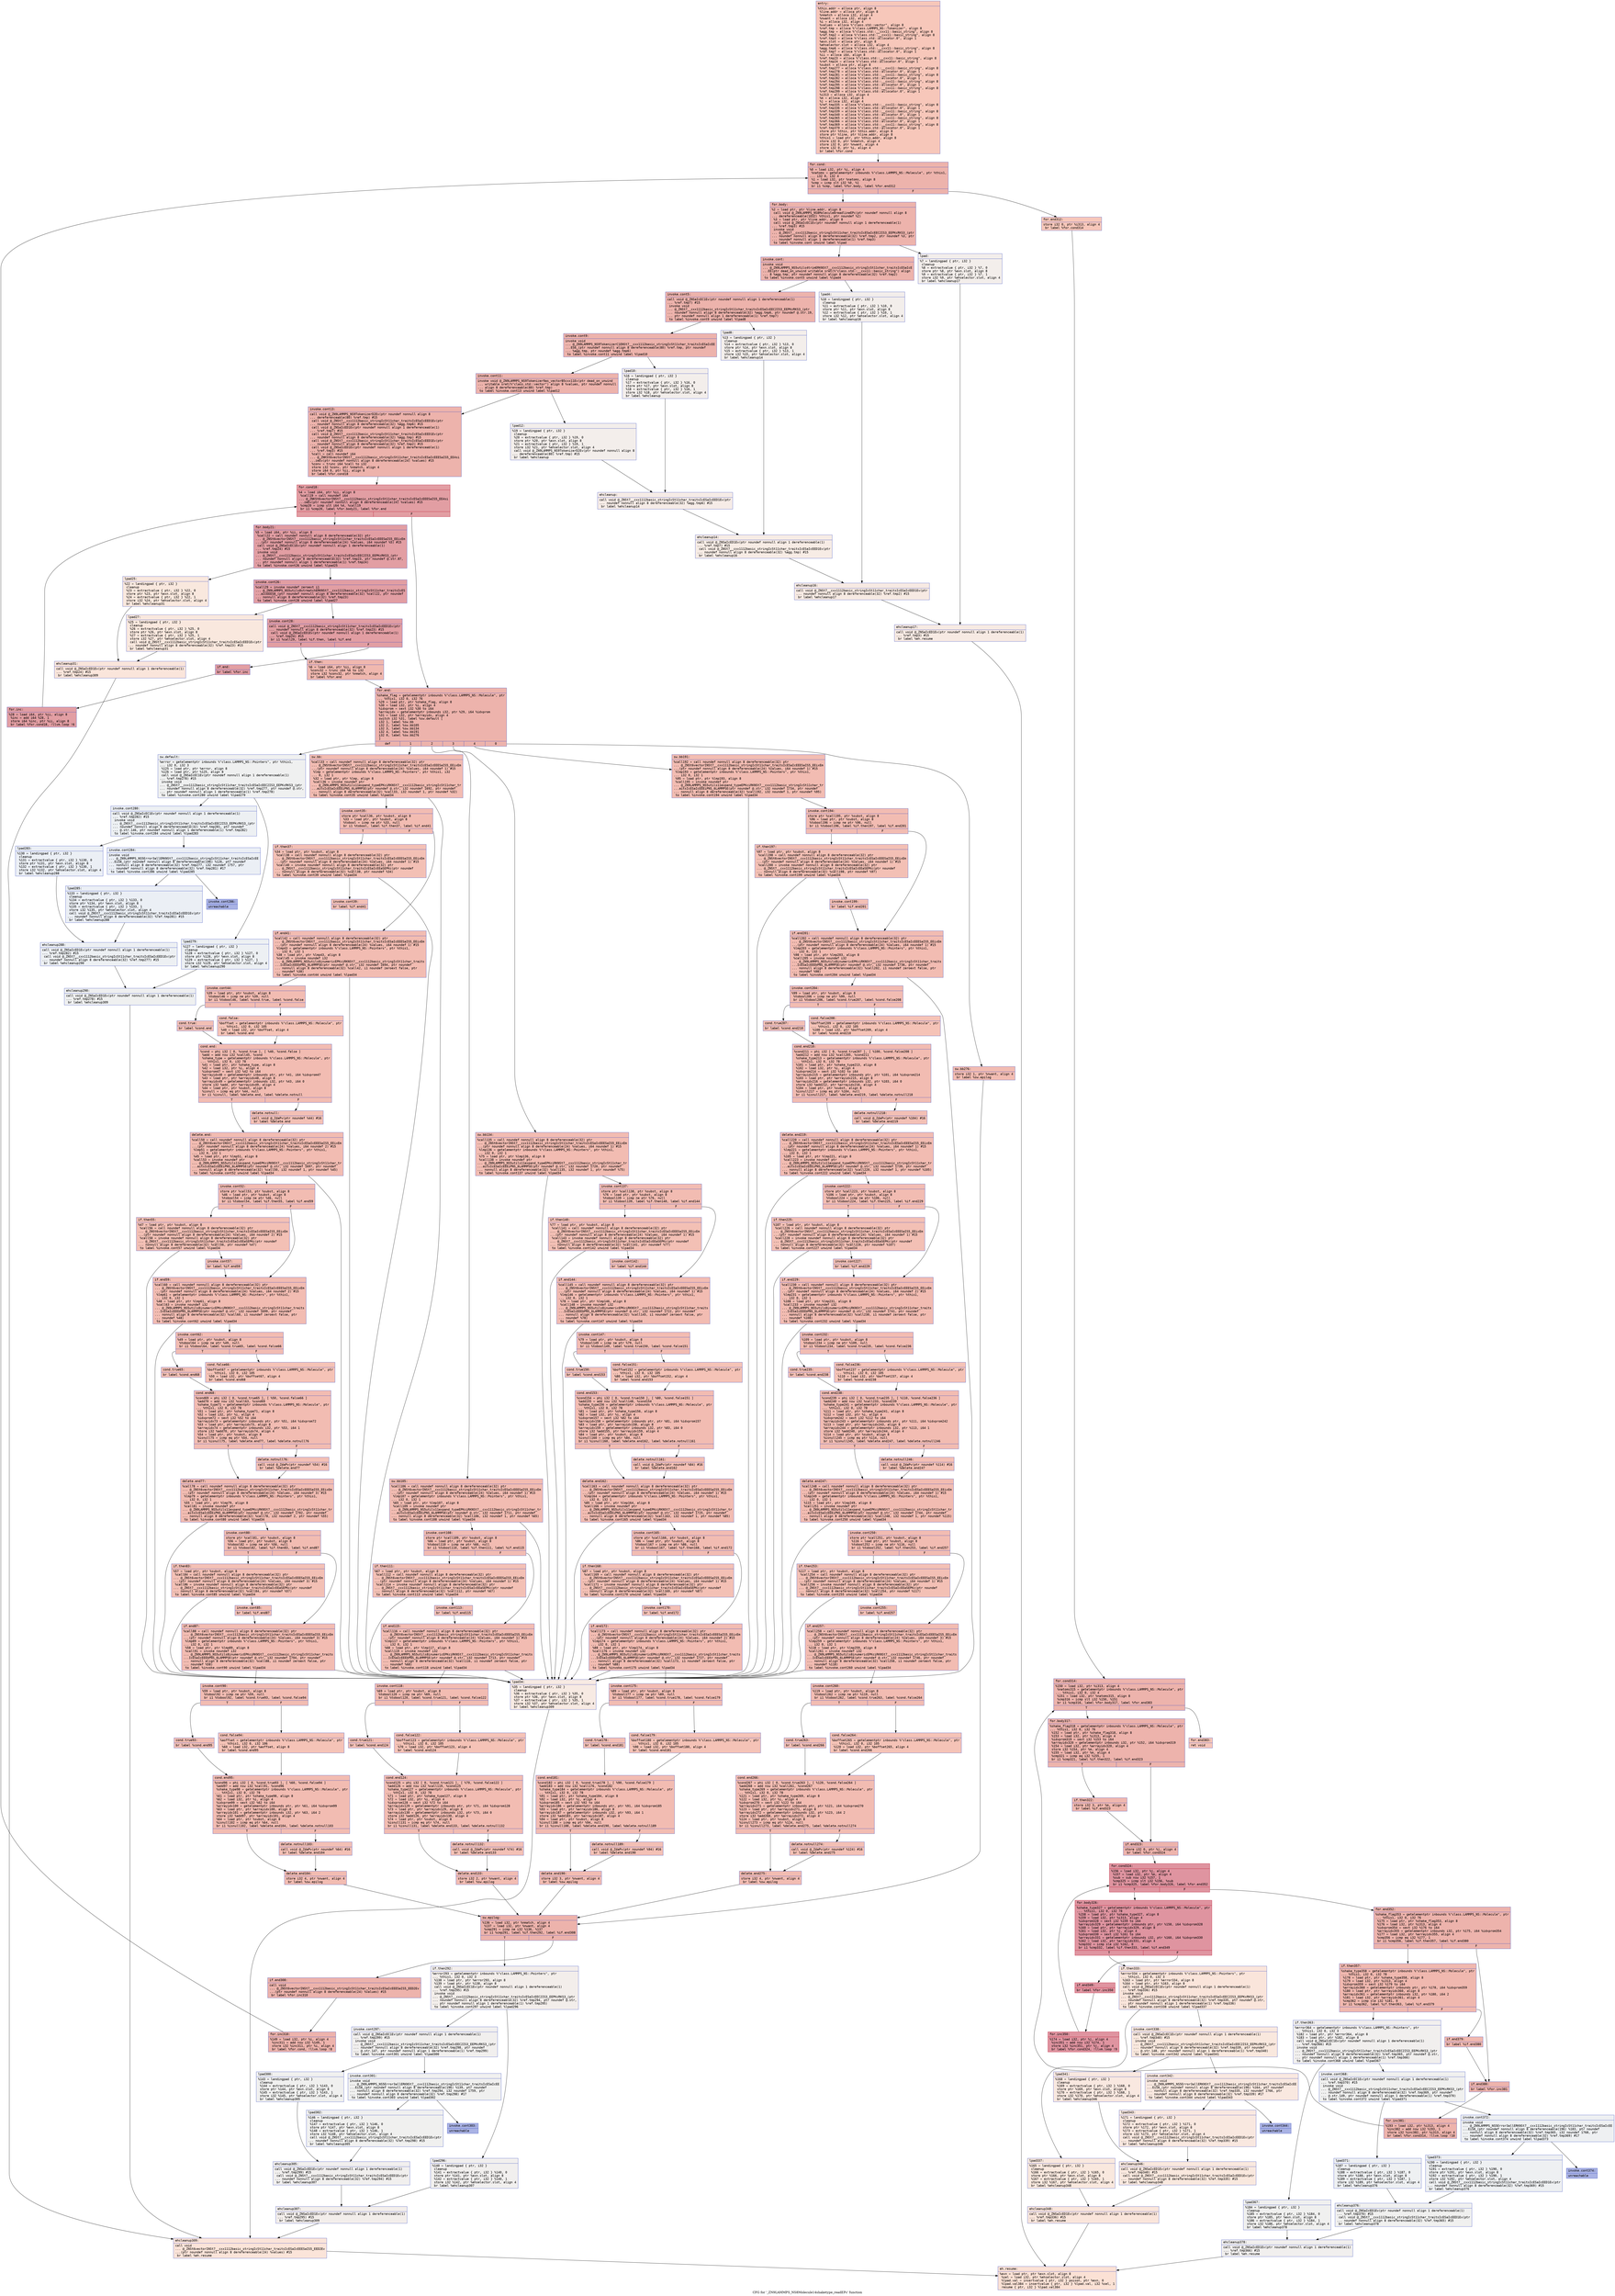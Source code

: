 digraph "CFG for '_ZN9LAMMPS_NS8Molecule14shaketype_readEPc' function" {
	label="CFG for '_ZN9LAMMPS_NS8Molecule14shaketype_readEPc' function";

	Node0x558e60ab1bf0 [shape=record,color="#3d50c3ff", style=filled, fillcolor="#ec7f6370" fontname="Courier",label="{entry:\l|  %this.addr = alloca ptr, align 8\l  %line.addr = alloca ptr, align 8\l  %nmatch = alloca i32, align 4\l  %nwant = alloca i32, align 4\l  %i = alloca i32, align 4\l  %values = alloca %\"class.std::vector\", align 8\l  %ref.tmp = alloca %\"class.LAMMPS_NS::Tokenizer\", align 8\l  %agg.tmp = alloca %\"class.std::__cxx11::basic_string\", align 8\l  %ref.tmp2 = alloca %\"class.std::__cxx11::basic_string\", align 8\l  %ref.tmp3 = alloca %\"class.std::allocator.0\", align 1\l  %exn.slot = alloca ptr, align 8\l  %ehselector.slot = alloca i32, align 4\l  %agg.tmp6 = alloca %\"class.std::__cxx11::basic_string\", align 8\l  %ref.tmp7 = alloca %\"class.std::allocator.0\", align 1\l  %ii = alloca i64, align 8\l  %ref.tmp23 = alloca %\"class.std::__cxx11::basic_string\", align 8\l  %ref.tmp24 = alloca %\"class.std::allocator.0\", align 1\l  %subst = alloca ptr, align 8\l  %ref.tmp277 = alloca %\"class.std::__cxx11::basic_string\", align 8\l  %ref.tmp278 = alloca %\"class.std::allocator.0\", align 1\l  %ref.tmp281 = alloca %\"class.std::__cxx11::basic_string\", align 8\l  %ref.tmp282 = alloca %\"class.std::allocator.0\", align 1\l  %ref.tmp294 = alloca %\"class.std::__cxx11::basic_string\", align 8\l  %ref.tmp295 = alloca %\"class.std::allocator.0\", align 1\l  %ref.tmp298 = alloca %\"class.std::__cxx11::basic_string\", align 8\l  %ref.tmp299 = alloca %\"class.std::allocator.0\", align 1\l  %i313 = alloca i32, align 4\l  %m = alloca i32, align 4\l  %j = alloca i32, align 4\l  %ref.tmp335 = alloca %\"class.std::__cxx11::basic_string\", align 8\l  %ref.tmp336 = alloca %\"class.std::allocator.0\", align 1\l  %ref.tmp339 = alloca %\"class.std::__cxx11::basic_string\", align 8\l  %ref.tmp340 = alloca %\"class.std::allocator.0\", align 1\l  %ref.tmp365 = alloca %\"class.std::__cxx11::basic_string\", align 8\l  %ref.tmp366 = alloca %\"class.std::allocator.0\", align 1\l  %ref.tmp369 = alloca %\"class.std::__cxx11::basic_string\", align 8\l  %ref.tmp370 = alloca %\"class.std::allocator.0\", align 1\l  store ptr %this, ptr %this.addr, align 8\l  store ptr %line, ptr %line.addr, align 8\l  %this1 = load ptr, ptr %this.addr, align 8\l  store i32 0, ptr %nmatch, align 4\l  store i32 0, ptr %nwant, align 4\l  store i32 0, ptr %i, align 4\l  br label %for.cond\l}"];
	Node0x558e60ab1bf0 -> Node0x558e60ab8bf0[tooltip="entry -> for.cond\nProbability 100.00%" ];
	Node0x558e60ab8bf0 [shape=record,color="#3d50c3ff", style=filled, fillcolor="#d6524470" fontname="Courier",label="{for.cond:\l|  %0 = load i32, ptr %i, align 4\l  %natoms = getelementptr inbounds %\"class.LAMMPS_NS::Molecule\", ptr %this1,\l... i32 0, i32 4\l  %1 = load i32, ptr %natoms, align 8\l  %cmp = icmp slt i32 %0, %1\l  br i1 %cmp, label %for.body, label %for.end312\l|{<s0>T|<s1>F}}"];
	Node0x558e60ab8bf0:s0 -> Node0x558e60ab8f70[tooltip="for.cond -> for.body\nProbability 96.88%" ];
	Node0x558e60ab8bf0:s1 -> Node0x558e60ab8ff0[tooltip="for.cond -> for.end312\nProbability 3.12%" ];
	Node0x558e60ab8f70 [shape=record,color="#3d50c3ff", style=filled, fillcolor="#d6524470" fontname="Courier",label="{for.body:\l|  %2 = load ptr, ptr %line.addr, align 8\l  call void @_ZN9LAMMPS_NS8Molecule8readlineEPc(ptr noundef nonnull align 8\l... dereferenceable(1032) %this1, ptr noundef %2)\l  %3 = load ptr, ptr %line.addr, align 8\l  call void @_ZNSaIcEC1Ev(ptr noundef nonnull align 1 dereferenceable(1)\l... %ref.tmp3) #15\l  invoke void\l... @_ZNSt7__cxx1112basic_stringIcSt11char_traitsIcESaIcEEC2IS3_EEPKcRKS3_(ptr\l... noundef nonnull align 8 dereferenceable(32) %ref.tmp2, ptr noundef %3, ptr\l... noundef nonnull align 1 dereferenceable(1) %ref.tmp3)\l          to label %invoke.cont unwind label %lpad\l}"];
	Node0x558e60ab8f70 -> Node0x558e60ab9510[tooltip="for.body -> invoke.cont\nProbability 100.00%" ];
	Node0x558e60ab8f70 -> Node0x558e60ab9560[tooltip="for.body -> lpad\nProbability 0.00%" ];
	Node0x558e60ab9510 [shape=record,color="#3d50c3ff", style=filled, fillcolor="#d6524470" fontname="Courier",label="{invoke.cont:\l|  invoke void\l... @_ZN9LAMMPS_NS5utils4trimERKNSt7__cxx1112basic_stringIcSt11char_traitsIcESaIcE\l...EE(ptr dead_on_unwind writable sret(%\"class.std::__cxx11::basic_string\") align\l... 8 %agg.tmp, ptr noundef nonnull align 8 dereferenceable(32) %ref.tmp2)\l          to label %invoke.cont5 unwind label %lpad4\l}"];
	Node0x558e60ab9510 -> Node0x558e60ab94c0[tooltip="invoke.cont -> invoke.cont5\nProbability 100.00%" ];
	Node0x558e60ab9510 -> Node0x558e60aa1630[tooltip="invoke.cont -> lpad4\nProbability 0.00%" ];
	Node0x558e60ab94c0 [shape=record,color="#3d50c3ff", style=filled, fillcolor="#d6524470" fontname="Courier",label="{invoke.cont5:\l|  call void @_ZNSaIcEC1Ev(ptr noundef nonnull align 1 dereferenceable(1)\l... %ref.tmp7) #15\l  invoke void\l... @_ZNSt7__cxx1112basic_stringIcSt11char_traitsIcESaIcEEC2IS3_EEPKcRKS3_(ptr\l... noundef nonnull align 8 dereferenceable(32) %agg.tmp6, ptr noundef @.str.19,\l... ptr noundef nonnull align 1 dereferenceable(1) %ref.tmp7)\l          to label %invoke.cont9 unwind label %lpad8\l}"];
	Node0x558e60ab94c0 -> Node0x558e60ab7dc0[tooltip="invoke.cont5 -> invoke.cont9\nProbability 100.00%" ];
	Node0x558e60ab94c0 -> Node0x558e60ab9db0[tooltip="invoke.cont5 -> lpad8\nProbability 0.00%" ];
	Node0x558e60ab7dc0 [shape=record,color="#3d50c3ff", style=filled, fillcolor="#d6524470" fontname="Courier",label="{invoke.cont9:\l|  invoke void\l... @_ZN9LAMMPS_NS9TokenizerC1ENSt7__cxx1112basic_stringIcSt11char_traitsIcESaIcEE\l...ES6_(ptr noundef nonnull align 8 dereferenceable(80) %ref.tmp, ptr noundef\l... %agg.tmp, ptr noundef %agg.tmp6)\l          to label %invoke.cont11 unwind label %lpad10\l}"];
	Node0x558e60ab7dc0 -> Node0x558e60ab7d70[tooltip="invoke.cont9 -> invoke.cont11\nProbability 100.00%" ];
	Node0x558e60ab7dc0 -> Node0x558e60ab9fc0[tooltip="invoke.cont9 -> lpad10\nProbability 0.00%" ];
	Node0x558e60ab7d70 [shape=record,color="#3d50c3ff", style=filled, fillcolor="#d6524470" fontname="Courier",label="{invoke.cont11:\l|  invoke void @_ZN9LAMMPS_NS9Tokenizer9as_vectorB5cxx11Ev(ptr dead_on_unwind\l... writable sret(%\"class.std::vector\") align 8 %values, ptr noundef nonnull\l... align 8 dereferenceable(80) %ref.tmp)\l          to label %invoke.cont13 unwind label %lpad12\l}"];
	Node0x558e60ab7d70 -> Node0x558e60aba290[tooltip="invoke.cont11 -> invoke.cont13\nProbability 100.00%" ];
	Node0x558e60ab7d70 -> Node0x558e60aba2e0[tooltip="invoke.cont11 -> lpad12\nProbability 0.00%" ];
	Node0x558e60aba290 [shape=record,color="#3d50c3ff", style=filled, fillcolor="#d6524470" fontname="Courier",label="{invoke.cont13:\l|  call void @_ZN9LAMMPS_NS9TokenizerD2Ev(ptr noundef nonnull align 8\l... dereferenceable(80) %ref.tmp) #15\l  call void @_ZNSt7__cxx1112basic_stringIcSt11char_traitsIcESaIcEED1Ev(ptr\l... noundef nonnull align 8 dereferenceable(32) %agg.tmp6) #15\l  call void @_ZNSaIcED1Ev(ptr noundef nonnull align 1 dereferenceable(1)\l... %ref.tmp7) #15\l  call void @_ZNSt7__cxx1112basic_stringIcSt11char_traitsIcESaIcEED1Ev(ptr\l... noundef nonnull align 8 dereferenceable(32) %agg.tmp) #15\l  call void @_ZNSt7__cxx1112basic_stringIcSt11char_traitsIcESaIcEED1Ev(ptr\l... noundef nonnull align 8 dereferenceable(32) %ref.tmp2) #15\l  call void @_ZNSaIcED1Ev(ptr noundef nonnull align 1 dereferenceable(1)\l... %ref.tmp3) #15\l  %call = call noundef i64\l... @_ZNKSt6vectorINSt7__cxx1112basic_stringIcSt11char_traitsIcESaIcEEESaIS5_EE4si\l...zeEv(ptr noundef nonnull align 8 dereferenceable(24) %values) #15\l  %conv = trunc i64 %call to i32\l  store i32 %conv, ptr %nmatch, align 4\l  store i64 0, ptr %ii, align 8\l  br label %for.cond18\l}"];
	Node0x558e60aba290 -> Node0x558e60abae20[tooltip="invoke.cont13 -> for.cond18\nProbability 100.00%" ];
	Node0x558e60abae20 [shape=record,color="#b70d28ff", style=filled, fillcolor="#be242e70" fontname="Courier",label="{for.cond18:\l|  %4 = load i64, ptr %ii, align 8\l  %call19 = call noundef i64\l... @_ZNKSt6vectorINSt7__cxx1112basic_stringIcSt11char_traitsIcESaIcEEESaIS5_EE4si\l...zeEv(ptr noundef nonnull align 8 dereferenceable(24) %values) #15\l  %cmp20 = icmp ult i64 %4, %call19\l  br i1 %cmp20, label %for.body21, label %for.end\l|{<s0>T|<s1>F}}"];
	Node0x558e60abae20:s0 -> Node0x558e60abb140[tooltip="for.cond18 -> for.body21\nProbability 96.88%" ];
	Node0x558e60abae20:s1 -> Node0x558e60abb190[tooltip="for.cond18 -> for.end\nProbability 3.12%" ];
	Node0x558e60abb140 [shape=record,color="#3d50c3ff", style=filled, fillcolor="#be242e70" fontname="Courier",label="{for.body21:\l|  %5 = load i64, ptr %ii, align 8\l  %call22 = call noundef nonnull align 8 dereferenceable(32) ptr\l... @_ZNSt6vectorINSt7__cxx1112basic_stringIcSt11char_traitsIcESaIcEEESaIS5_EEixEm\l...(ptr noundef nonnull align 8 dereferenceable(24) %values, i64 noundef %5) #15\l  call void @_ZNSaIcEC1Ev(ptr noundef nonnull align 1 dereferenceable(1)\l... %ref.tmp24) #15\l  invoke void\l... @_ZNSt7__cxx1112basic_stringIcSt11char_traitsIcESaIcEEC2IS3_EEPKcRKS3_(ptr\l... noundef nonnull align 8 dereferenceable(32) %ref.tmp23, ptr noundef @.str.87,\l... ptr noundef nonnull align 1 dereferenceable(1) %ref.tmp24)\l          to label %invoke.cont26 unwind label %lpad25\l}"];
	Node0x558e60abb140 -> Node0x558e60abb660[tooltip="for.body21 -> invoke.cont26\nProbability 100.00%" ];
	Node0x558e60abb140 -> Node0x558e60abb6e0[tooltip="for.body21 -> lpad25\nProbability 0.00%" ];
	Node0x558e60abb660 [shape=record,color="#3d50c3ff", style=filled, fillcolor="#be242e70" fontname="Courier",label="{invoke.cont26:\l|  %call29 = invoke noundef zeroext i1\l... @_ZN9LAMMPS_NS5utils8strmatchERKNSt7__cxx1112basic_stringIcSt11char_traitsIcES\l...aIcEEES8_(ptr noundef nonnull align 8 dereferenceable(32) %call22, ptr noundef\l... nonnull align 8 dereferenceable(32) %ref.tmp23)\l          to label %invoke.cont28 unwind label %lpad27\l}"];
	Node0x558e60abb660 -> Node0x558e60abb610[tooltip="invoke.cont26 -> invoke.cont28\nProbability 100.00%" ];
	Node0x558e60abb660 -> Node0x558e60abb970[tooltip="invoke.cont26 -> lpad27\nProbability 0.00%" ];
	Node0x558e60abb610 [shape=record,color="#3d50c3ff", style=filled, fillcolor="#be242e70" fontname="Courier",label="{invoke.cont28:\l|  call void @_ZNSt7__cxx1112basic_stringIcSt11char_traitsIcESaIcEED1Ev(ptr\l... noundef nonnull align 8 dereferenceable(32) %ref.tmp23) #15\l  call void @_ZNSaIcED1Ev(ptr noundef nonnull align 1 dereferenceable(1)\l... %ref.tmp24) #15\l  br i1 %call29, label %if.then, label %if.end\l|{<s0>T|<s1>F}}"];
	Node0x558e60abb610:s0 -> Node0x558e60abbe10[tooltip="invoke.cont28 -> if.then\nProbability 3.12%" ];
	Node0x558e60abb610:s1 -> Node0x558e60abbe60[tooltip="invoke.cont28 -> if.end\nProbability 96.88%" ];
	Node0x558e60abbe10 [shape=record,color="#3d50c3ff", style=filled, fillcolor="#dc5d4a70" fontname="Courier",label="{if.then:\l|  %6 = load i64, ptr %ii, align 8\l  %conv32 = trunc i64 %6 to i32\l  store i32 %conv32, ptr %nmatch, align 4\l  br label %for.end\l}"];
	Node0x558e60abbe10 -> Node0x558e60abb190[tooltip="if.then -> for.end\nProbability 100.00%" ];
	Node0x558e60ab9560 [shape=record,color="#3d50c3ff", style=filled, fillcolor="#e5d8d170" fontname="Courier",label="{lpad:\l|  %7 = landingpad \{ ptr, i32 \}\l          cleanup\l  %8 = extractvalue \{ ptr, i32 \} %7, 0\l  store ptr %8, ptr %exn.slot, align 8\l  %9 = extractvalue \{ ptr, i32 \} %7, 1\l  store i32 %9, ptr %ehselector.slot, align 4\l  br label %ehcleanup17\l}"];
	Node0x558e60ab9560 -> Node0x558e60abc450[tooltip="lpad -> ehcleanup17\nProbability 100.00%" ];
	Node0x558e60aa1630 [shape=record,color="#3d50c3ff", style=filled, fillcolor="#e5d8d170" fontname="Courier",label="{lpad4:\l|  %10 = landingpad \{ ptr, i32 \}\l          cleanup\l  %11 = extractvalue \{ ptr, i32 \} %10, 0\l  store ptr %11, ptr %exn.slot, align 8\l  %12 = extractvalue \{ ptr, i32 \} %10, 1\l  store i32 %12, ptr %ehselector.slot, align 4\l  br label %ehcleanup16\l}"];
	Node0x558e60aa1630 -> Node0x558e60abc7c0[tooltip="lpad4 -> ehcleanup16\nProbability 100.00%" ];
	Node0x558e60ab9db0 [shape=record,color="#3d50c3ff", style=filled, fillcolor="#e5d8d170" fontname="Courier",label="{lpad8:\l|  %13 = landingpad \{ ptr, i32 \}\l          cleanup\l  %14 = extractvalue \{ ptr, i32 \} %13, 0\l  store ptr %14, ptr %exn.slot, align 8\l  %15 = extractvalue \{ ptr, i32 \} %13, 1\l  store i32 %15, ptr %ehselector.slot, align 4\l  br label %ehcleanup14\l}"];
	Node0x558e60ab9db0 -> Node0x558e60abcb30[tooltip="lpad8 -> ehcleanup14\nProbability 100.00%" ];
	Node0x558e60ab9fc0 [shape=record,color="#3d50c3ff", style=filled, fillcolor="#e5d8d170" fontname="Courier",label="{lpad10:\l|  %16 = landingpad \{ ptr, i32 \}\l          cleanup\l  %17 = extractvalue \{ ptr, i32 \} %16, 0\l  store ptr %17, ptr %exn.slot, align 8\l  %18 = extractvalue \{ ptr, i32 \} %16, 1\l  store i32 %18, ptr %ehselector.slot, align 4\l  br label %ehcleanup\l}"];
	Node0x558e60ab9fc0 -> Node0x558e60abcf00[tooltip="lpad10 -> ehcleanup\nProbability 100.00%" ];
	Node0x558e60aba2e0 [shape=record,color="#3d50c3ff", style=filled, fillcolor="#e5d8d170" fontname="Courier",label="{lpad12:\l|  %19 = landingpad \{ ptr, i32 \}\l          cleanup\l  %20 = extractvalue \{ ptr, i32 \} %19, 0\l  store ptr %20, ptr %exn.slot, align 8\l  %21 = extractvalue \{ ptr, i32 \} %19, 1\l  store i32 %21, ptr %ehselector.slot, align 4\l  call void @_ZN9LAMMPS_NS9TokenizerD2Ev(ptr noundef nonnull align 8\l... dereferenceable(80) %ref.tmp) #15\l  br label %ehcleanup\l}"];
	Node0x558e60aba2e0 -> Node0x558e60abcf00[tooltip="lpad12 -> ehcleanup\nProbability 100.00%" ];
	Node0x558e60abcf00 [shape=record,color="#3d50c3ff", style=filled, fillcolor="#ead5c970" fontname="Courier",label="{ehcleanup:\l|  call void @_ZNSt7__cxx1112basic_stringIcSt11char_traitsIcESaIcEED1Ev(ptr\l... noundef nonnull align 8 dereferenceable(32) %agg.tmp6) #15\l  br label %ehcleanup14\l}"];
	Node0x558e60abcf00 -> Node0x558e60abcb30[tooltip="ehcleanup -> ehcleanup14\nProbability 100.00%" ];
	Node0x558e60abcb30 [shape=record,color="#3d50c3ff", style=filled, fillcolor="#ecd3c570" fontname="Courier",label="{ehcleanup14:\l|  call void @_ZNSaIcED1Ev(ptr noundef nonnull align 1 dereferenceable(1)\l... %ref.tmp7) #15\l  call void @_ZNSt7__cxx1112basic_stringIcSt11char_traitsIcESaIcEED1Ev(ptr\l... noundef nonnull align 8 dereferenceable(32) %agg.tmp) #15\l  br label %ehcleanup16\l}"];
	Node0x558e60abcb30 -> Node0x558e60abc7c0[tooltip="ehcleanup14 -> ehcleanup16\nProbability 100.00%" ];
	Node0x558e60abc7c0 [shape=record,color="#3d50c3ff", style=filled, fillcolor="#eed0c070" fontname="Courier",label="{ehcleanup16:\l|  call void @_ZNSt7__cxx1112basic_stringIcSt11char_traitsIcESaIcEED1Ev(ptr\l... noundef nonnull align 8 dereferenceable(32) %ref.tmp2) #15\l  br label %ehcleanup17\l}"];
	Node0x558e60abc7c0 -> Node0x558e60abc450[tooltip="ehcleanup16 -> ehcleanup17\nProbability 100.00%" ];
	Node0x558e60abc450 [shape=record,color="#3d50c3ff", style=filled, fillcolor="#eed0c070" fontname="Courier",label="{ehcleanup17:\l|  call void @_ZNSaIcED1Ev(ptr noundef nonnull align 1 dereferenceable(1)\l... %ref.tmp3) #15\l  br label %eh.resume\l}"];
	Node0x558e60abc450 -> Node0x558e60abdb40[tooltip="ehcleanup17 -> eh.resume\nProbability 100.00%" ];
	Node0x558e60abb6e0 [shape=record,color="#3d50c3ff", style=filled, fillcolor="#f2cab570" fontname="Courier",label="{lpad25:\l|  %22 = landingpad \{ ptr, i32 \}\l          cleanup\l  %23 = extractvalue \{ ptr, i32 \} %22, 0\l  store ptr %23, ptr %exn.slot, align 8\l  %24 = extractvalue \{ ptr, i32 \} %22, 1\l  store i32 %24, ptr %ehselector.slot, align 4\l  br label %ehcleanup31\l}"];
	Node0x558e60abb6e0 -> Node0x558e60abde60[tooltip="lpad25 -> ehcleanup31\nProbability 100.00%" ];
	Node0x558e60abb970 [shape=record,color="#3d50c3ff", style=filled, fillcolor="#f2cab570" fontname="Courier",label="{lpad27:\l|  %25 = landingpad \{ ptr, i32 \}\l          cleanup\l  %26 = extractvalue \{ ptr, i32 \} %25, 0\l  store ptr %26, ptr %exn.slot, align 8\l  %27 = extractvalue \{ ptr, i32 \} %25, 1\l  store i32 %27, ptr %ehselector.slot, align 4\l  call void @_ZNSt7__cxx1112basic_stringIcSt11char_traitsIcESaIcEED1Ev(ptr\l... noundef nonnull align 8 dereferenceable(32) %ref.tmp23) #15\l  br label %ehcleanup31\l}"];
	Node0x558e60abb970 -> Node0x558e60abde60[tooltip="lpad27 -> ehcleanup31\nProbability 100.00%" ];
	Node0x558e60abde60 [shape=record,color="#3d50c3ff", style=filled, fillcolor="#f4c5ad70" fontname="Courier",label="{ehcleanup31:\l|  call void @_ZNSaIcED1Ev(ptr noundef nonnull align 1 dereferenceable(1)\l... %ref.tmp24) #15\l  br label %ehcleanup309\l}"];
	Node0x558e60abde60 -> Node0x558e60abe480[tooltip="ehcleanup31 -> ehcleanup309\nProbability 100.00%" ];
	Node0x558e60abbe60 [shape=record,color="#3d50c3ff", style=filled, fillcolor="#be242e70" fontname="Courier",label="{if.end:\l|  br label %for.inc\l}"];
	Node0x558e60abbe60 -> Node0x558e60abe540[tooltip="if.end -> for.inc\nProbability 100.00%" ];
	Node0x558e60abe540 [shape=record,color="#3d50c3ff", style=filled, fillcolor="#be242e70" fontname="Courier",label="{for.inc:\l|  %28 = load i64, ptr %ii, align 8\l  %inc = add i64 %28, 1\l  store i64 %inc, ptr %ii, align 8\l  br label %for.cond18, !llvm.loop !6\l}"];
	Node0x558e60abe540 -> Node0x558e60abae20[tooltip="for.inc -> for.cond18\nProbability 100.00%" ];
	Node0x558e60abb190 [shape=record,color="#3d50c3ff", style=filled, fillcolor="#d6524470" fontname="Courier",label="{for.end:\l|  %shake_flag = getelementptr inbounds %\"class.LAMMPS_NS::Molecule\", ptr\l... %this1, i32 0, i32 76\l  %29 = load ptr, ptr %shake_flag, align 8\l  %30 = load i32, ptr %i, align 4\l  %idxprom = sext i32 %30 to i64\l  %arrayidx = getelementptr inbounds i32, ptr %29, i64 %idxprom\l  %31 = load i32, ptr %arrayidx, align 4\l  switch i32 %31, label %sw.default [\l    i32 1, label %sw.bb\l    i32 2, label %sw.bb105\l    i32 3, label %sw.bb134\l    i32 4, label %sw.bb191\l    i32 0, label %sw.bb276\l  ]\l|{<s0>def|<s1>1|<s2>2|<s3>3|<s4>4|<s5>0}}"];
	Node0x558e60abb190:s0 -> Node0x558e60abece0[tooltip="for.end -> sw.default\nProbability 0.00%" ];
	Node0x558e60abb190:s1 -> Node0x558e60abed60[tooltip="for.end -> sw.bb\nProbability 20.00%" ];
	Node0x558e60abb190:s2 -> Node0x558e60abedd0[tooltip="for.end -> sw.bb105\nProbability 20.00%" ];
	Node0x558e60abb190:s3 -> Node0x558e60abee50[tooltip="for.end -> sw.bb134\nProbability 20.00%" ];
	Node0x558e60abb190:s4 -> Node0x558e60abeed0[tooltip="for.end -> sw.bb191\nProbability 20.00%" ];
	Node0x558e60abb190:s5 -> Node0x558e60abefb0[tooltip="for.end -> sw.bb276\nProbability 20.00%" ];
	Node0x558e60abed60 [shape=record,color="#3d50c3ff", style=filled, fillcolor="#e1675170" fontname="Courier",label="{sw.bb:\l|  %call33 = call noundef nonnull align 8 dereferenceable(32) ptr\l... @_ZNSt6vectorINSt7__cxx1112basic_stringIcSt11char_traitsIcESaIcEEESaIS5_EEixEm\l...(ptr noundef nonnull align 8 dereferenceable(24) %values, i64 noundef 1) #15\l  %lmp = getelementptr inbounds %\"class.LAMMPS_NS::Pointers\", ptr %this1, i32\l... 0, i32 1\l  %32 = load ptr, ptr %lmp, align 8\l  %call36 = invoke noundef ptr\l... @_ZN9LAMMPS_NS5utils11expand_typeEPKciRKNSt7__cxx1112basic_stringIcSt11char_tr\l...aitsIcESaIcEEEiPNS_6LAMMPSE(ptr noundef @.str, i32 noundef 1692, ptr noundef\l... nonnull align 8 dereferenceable(32) %call33, i32 noundef 1, ptr noundef %32)\l          to label %invoke.cont35 unwind label %lpad34\l}"];
	Node0x558e60abed60 -> Node0x558e60abf640[tooltip="sw.bb -> invoke.cont35\nProbability 100.00%" ];
	Node0x558e60abed60 -> Node0x558e60abf6c0[tooltip="sw.bb -> lpad34\nProbability 0.00%" ];
	Node0x558e60abf640 [shape=record,color="#3d50c3ff", style=filled, fillcolor="#e1675170" fontname="Courier",label="{invoke.cont35:\l|  store ptr %call36, ptr %subst, align 8\l  %33 = load ptr, ptr %subst, align 8\l  %tobool = icmp ne ptr %33, null\l  br i1 %tobool, label %if.then37, label %if.end41\l|{<s0>T|<s1>F}}"];
	Node0x558e60abf640:s0 -> Node0x558e60abfbe0[tooltip="invoke.cont35 -> if.then37\nProbability 62.50%" ];
	Node0x558e60abf640:s1 -> Node0x558e60ab9760[tooltip="invoke.cont35 -> if.end41\nProbability 37.50%" ];
	Node0x558e60abfbe0 [shape=record,color="#3d50c3ff", style=filled, fillcolor="#e5705870" fontname="Courier",label="{if.then37:\l|  %34 = load ptr, ptr %subst, align 8\l  %call38 = call noundef nonnull align 8 dereferenceable(32) ptr\l... @_ZNSt6vectorINSt7__cxx1112basic_stringIcSt11char_traitsIcESaIcEEESaIS5_EEixEm\l...(ptr noundef nonnull align 8 dereferenceable(24) %values, i64 noundef 1) #15\l  %call40 = invoke noundef nonnull align 8 dereferenceable(32) ptr\l... @_ZNSt7__cxx1112basic_stringIcSt11char_traitsIcESaIcEEaSEPKc(ptr noundef\l... nonnull align 8 dereferenceable(32) %call38, ptr noundef %34)\l          to label %invoke.cont39 unwind label %lpad34\l}"];
	Node0x558e60abfbe0 -> Node0x558e60ab9b90[tooltip="if.then37 -> invoke.cont39\nProbability 100.00%" ];
	Node0x558e60abfbe0 -> Node0x558e60abf6c0[tooltip="if.then37 -> lpad34\nProbability 0.00%" ];
	Node0x558e60ab9b90 [shape=record,color="#3d50c3ff", style=filled, fillcolor="#e5705870" fontname="Courier",label="{invoke.cont39:\l|  br label %if.end41\l}"];
	Node0x558e60ab9b90 -> Node0x558e60ab9760[tooltip="invoke.cont39 -> if.end41\nProbability 100.00%" ];
	Node0x558e60abf6c0 [shape=record,color="#3d50c3ff", style=filled, fillcolor="#eed0c070" fontname="Courier",label="{lpad34:\l|  %35 = landingpad \{ ptr, i32 \}\l          cleanup\l  %36 = extractvalue \{ ptr, i32 \} %35, 0\l  store ptr %36, ptr %exn.slot, align 8\l  %37 = extractvalue \{ ptr, i32 \} %35, 1\l  store i32 %37, ptr %ehselector.slot, align 4\l  br label %ehcleanup309\l}"];
	Node0x558e60abf6c0 -> Node0x558e60abe480[tooltip="lpad34 -> ehcleanup309\nProbability 100.00%" ];
	Node0x558e60ab9760 [shape=record,color="#3d50c3ff", style=filled, fillcolor="#e1675170" fontname="Courier",label="{if.end41:\l|  %call42 = call noundef nonnull align 8 dereferenceable(32) ptr\l... @_ZNSt6vectorINSt7__cxx1112basic_stringIcSt11char_traitsIcESaIcEEESaIS5_EEixEm\l...(ptr noundef nonnull align 8 dereferenceable(24) %values, i64 noundef 1) #15\l  %lmp43 = getelementptr inbounds %\"class.LAMMPS_NS::Pointers\", ptr %this1,\l... i32 0, i32 1\l  %38 = load ptr, ptr %lmp43, align 8\l  %call45 = invoke noundef i32\l... @_ZN9LAMMPS_NS5utils8inumericEPKciRKNSt7__cxx1112basic_stringIcSt11char_traits\l...IcESaIcEEEbPNS_6LAMMPSE(ptr noundef @.str, i32 noundef 1694, ptr noundef\l... nonnull align 8 dereferenceable(32) %call42, i1 noundef zeroext false, ptr\l... noundef %38)\l          to label %invoke.cont44 unwind label %lpad34\l}"];
	Node0x558e60ab9760 -> Node0x558e60ac0f60[tooltip="if.end41 -> invoke.cont44\nProbability 100.00%" ];
	Node0x558e60ab9760 -> Node0x558e60abf6c0[tooltip="if.end41 -> lpad34\nProbability 0.00%" ];
	Node0x558e60ac0f60 [shape=record,color="#3d50c3ff", style=filled, fillcolor="#e1675170" fontname="Courier",label="{invoke.cont44:\l|  %39 = load ptr, ptr %subst, align 8\l  %tobool46 = icmp ne ptr %39, null\l  br i1 %tobool46, label %cond.true, label %cond.false\l|{<s0>T|<s1>F}}"];
	Node0x558e60ac0f60:s0 -> Node0x558e60ac1380[tooltip="invoke.cont44 -> cond.true\nProbability 62.50%" ];
	Node0x558e60ac0f60:s1 -> Node0x558e60ac1400[tooltip="invoke.cont44 -> cond.false\nProbability 37.50%" ];
	Node0x558e60ac1380 [shape=record,color="#3d50c3ff", style=filled, fillcolor="#e5705870" fontname="Courier",label="{cond.true:\l|  br label %cond.end\l}"];
	Node0x558e60ac1380 -> Node0x558e60ac1530[tooltip="cond.true -> cond.end\nProbability 100.00%" ];
	Node0x558e60ac1400 [shape=record,color="#3d50c3ff", style=filled, fillcolor="#e8765c70" fontname="Courier",label="{cond.false:\l|  %boffset = getelementptr inbounds %\"class.LAMMPS_NS::Molecule\", ptr\l... %this1, i32 0, i32 105\l  %40 = load i32, ptr %boffset, align 4\l  br label %cond.end\l}"];
	Node0x558e60ac1400 -> Node0x558e60ac1530[tooltip="cond.false -> cond.end\nProbability 100.00%" ];
	Node0x558e60ac1530 [shape=record,color="#3d50c3ff", style=filled, fillcolor="#e1675170" fontname="Courier",label="{cond.end:\l|  %cond = phi i32 [ 0, %cond.true ], [ %40, %cond.false ]\l  %add = add nsw i32 %call45, %cond\l  %shake_type = getelementptr inbounds %\"class.LAMMPS_NS::Molecule\", ptr\l... %this1, i32 0, i32 78\l  %41 = load ptr, ptr %shake_type, align 8\l  %42 = load i32, ptr %i, align 4\l  %idxprom47 = sext i32 %42 to i64\l  %arrayidx48 = getelementptr inbounds ptr, ptr %41, i64 %idxprom47\l  %43 = load ptr, ptr %arrayidx48, align 8\l  %arrayidx49 = getelementptr inbounds i32, ptr %43, i64 0\l  store i32 %add, ptr %arrayidx49, align 4\l  %44 = load ptr, ptr %subst, align 8\l  %isnull = icmp eq ptr %44, null\l  br i1 %isnull, label %delete.end, label %delete.notnull\l|{<s0>T|<s1>F}}"];
	Node0x558e60ac1530:s0 -> Node0x558e60ac1e40[tooltip="cond.end -> delete.end\nProbability 37.50%" ];
	Node0x558e60ac1530:s1 -> Node0x558e60ac1f20[tooltip="cond.end -> delete.notnull\nProbability 62.50%" ];
	Node0x558e60ac1f20 [shape=record,color="#3d50c3ff", style=filled, fillcolor="#e5705870" fontname="Courier",label="{delete.notnull:\l|  call void @_ZdaPv(ptr noundef %44) #16\l  br label %delete.end\l}"];
	Node0x558e60ac1f20 -> Node0x558e60ac1e40[tooltip="delete.notnull -> delete.end\nProbability 100.00%" ];
	Node0x558e60ac1e40 [shape=record,color="#3d50c3ff", style=filled, fillcolor="#e1675170" fontname="Courier",label="{delete.end:\l|  %call50 = call noundef nonnull align 8 dereferenceable(32) ptr\l... @_ZNSt6vectorINSt7__cxx1112basic_stringIcSt11char_traitsIcESaIcEEESaIS5_EEixEm\l...(ptr noundef nonnull align 8 dereferenceable(24) %values, i64 noundef 2) #15\l  %lmp51 = getelementptr inbounds %\"class.LAMMPS_NS::Pointers\", ptr %this1,\l... i32 0, i32 1\l  %45 = load ptr, ptr %lmp51, align 8\l  %call53 = invoke noundef ptr\l... @_ZN9LAMMPS_NS5utils11expand_typeEPKciRKNSt7__cxx1112basic_stringIcSt11char_tr\l...aitsIcESaIcEEEiPNS_6LAMMPSE(ptr noundef @.str, i32 noundef 1697, ptr noundef\l... nonnull align 8 dereferenceable(32) %call50, i32 noundef 1, ptr noundef %45)\l          to label %invoke.cont52 unwind label %lpad34\l}"];
	Node0x558e60ac1e40 -> Node0x558e60ac2590[tooltip="delete.end -> invoke.cont52\nProbability 100.00%" ];
	Node0x558e60ac1e40 -> Node0x558e60abf6c0[tooltip="delete.end -> lpad34\nProbability 0.00%" ];
	Node0x558e60ac2590 [shape=record,color="#3d50c3ff", style=filled, fillcolor="#e1675170" fontname="Courier",label="{invoke.cont52:\l|  store ptr %call53, ptr %subst, align 8\l  %46 = load ptr, ptr %subst, align 8\l  %tobool54 = icmp ne ptr %46, null\l  br i1 %tobool54, label %if.then55, label %if.end59\l|{<s0>T|<s1>F}}"];
	Node0x558e60ac2590:s0 -> Node0x558e60ac29e0[tooltip="invoke.cont52 -> if.then55\nProbability 62.50%" ];
	Node0x558e60ac2590:s1 -> Node0x558e60ac2a60[tooltip="invoke.cont52 -> if.end59\nProbability 37.50%" ];
	Node0x558e60ac29e0 [shape=record,color="#3d50c3ff", style=filled, fillcolor="#e5705870" fontname="Courier",label="{if.then55:\l|  %47 = load ptr, ptr %subst, align 8\l  %call56 = call noundef nonnull align 8 dereferenceable(32) ptr\l... @_ZNSt6vectorINSt7__cxx1112basic_stringIcSt11char_traitsIcESaIcEEESaIS5_EEixEm\l...(ptr noundef nonnull align 8 dereferenceable(24) %values, i64 noundef 2) #15\l  %call58 = invoke noundef nonnull align 8 dereferenceable(32) ptr\l... @_ZNSt7__cxx1112basic_stringIcSt11char_traitsIcESaIcEEaSEPKc(ptr noundef\l... nonnull align 8 dereferenceable(32) %call56, ptr noundef %47)\l          to label %invoke.cont57 unwind label %lpad34\l}"];
	Node0x558e60ac29e0 -> Node0x558e60ac35a0[tooltip="if.then55 -> invoke.cont57\nProbability 100.00%" ];
	Node0x558e60ac29e0 -> Node0x558e60abf6c0[tooltip="if.then55 -> lpad34\nProbability 0.00%" ];
	Node0x558e60ac35a0 [shape=record,color="#3d50c3ff", style=filled, fillcolor="#e5705870" fontname="Courier",label="{invoke.cont57:\l|  br label %if.end59\l}"];
	Node0x558e60ac35a0 -> Node0x558e60ac2a60[tooltip="invoke.cont57 -> if.end59\nProbability 100.00%" ];
	Node0x558e60ac2a60 [shape=record,color="#3d50c3ff", style=filled, fillcolor="#e1675170" fontname="Courier",label="{if.end59:\l|  %call60 = call noundef nonnull align 8 dereferenceable(32) ptr\l... @_ZNSt6vectorINSt7__cxx1112basic_stringIcSt11char_traitsIcESaIcEEESaIS5_EEixEm\l...(ptr noundef nonnull align 8 dereferenceable(24) %values, i64 noundef 2) #15\l  %lmp61 = getelementptr inbounds %\"class.LAMMPS_NS::Pointers\", ptr %this1,\l... i32 0, i32 1\l  %48 = load ptr, ptr %lmp61, align 8\l  %call63 = invoke noundef i32\l... @_ZN9LAMMPS_NS5utils8inumericEPKciRKNSt7__cxx1112basic_stringIcSt11char_traits\l...IcESaIcEEEbPNS_6LAMMPSE(ptr noundef @.str, i32 noundef 1699, ptr noundef\l... nonnull align 8 dereferenceable(32) %call60, i1 noundef zeroext false, ptr\l... noundef %48)\l          to label %invoke.cont62 unwind label %lpad34\l}"];
	Node0x558e60ac2a60 -> Node0x558e60ac3ae0[tooltip="if.end59 -> invoke.cont62\nProbability 100.00%" ];
	Node0x558e60ac2a60 -> Node0x558e60abf6c0[tooltip="if.end59 -> lpad34\nProbability 0.00%" ];
	Node0x558e60ac3ae0 [shape=record,color="#3d50c3ff", style=filled, fillcolor="#e1675170" fontname="Courier",label="{invoke.cont62:\l|  %49 = load ptr, ptr %subst, align 8\l  %tobool64 = icmp ne ptr %49, null\l  br i1 %tobool64, label %cond.true65, label %cond.false66\l|{<s0>T|<s1>F}}"];
	Node0x558e60ac3ae0:s0 -> Node0x558e60ac3f00[tooltip="invoke.cont62 -> cond.true65\nProbability 62.50%" ];
	Node0x558e60ac3ae0:s1 -> Node0x558e60ac3f80[tooltip="invoke.cont62 -> cond.false66\nProbability 37.50%" ];
	Node0x558e60ac3f00 [shape=record,color="#3d50c3ff", style=filled, fillcolor="#e5705870" fontname="Courier",label="{cond.true65:\l|  br label %cond.end68\l}"];
	Node0x558e60ac3f00 -> Node0x558e60ac40b0[tooltip="cond.true65 -> cond.end68\nProbability 100.00%" ];
	Node0x558e60ac3f80 [shape=record,color="#3d50c3ff", style=filled, fillcolor="#e8765c70" fontname="Courier",label="{cond.false66:\l|  %boffset67 = getelementptr inbounds %\"class.LAMMPS_NS::Molecule\", ptr\l... %this1, i32 0, i32 105\l  %50 = load i32, ptr %boffset67, align 4\l  br label %cond.end68\l}"];
	Node0x558e60ac3f80 -> Node0x558e60ac40b0[tooltip="cond.false66 -> cond.end68\nProbability 100.00%" ];
	Node0x558e60ac40b0 [shape=record,color="#3d50c3ff", style=filled, fillcolor="#e1675170" fontname="Courier",label="{cond.end68:\l|  %cond69 = phi i32 [ 0, %cond.true65 ], [ %50, %cond.false66 ]\l  %add70 = add nsw i32 %call63, %cond69\l  %shake_type71 = getelementptr inbounds %\"class.LAMMPS_NS::Molecule\", ptr\l... %this1, i32 0, i32 78\l  %51 = load ptr, ptr %shake_type71, align 8\l  %52 = load i32, ptr %i, align 4\l  %idxprom72 = sext i32 %52 to i64\l  %arrayidx73 = getelementptr inbounds ptr, ptr %51, i64 %idxprom72\l  %53 = load ptr, ptr %arrayidx73, align 8\l  %arrayidx74 = getelementptr inbounds i32, ptr %53, i64 1\l  store i32 %add70, ptr %arrayidx74, align 4\l  %54 = load ptr, ptr %subst, align 8\l  %isnull75 = icmp eq ptr %54, null\l  br i1 %isnull75, label %delete.end77, label %delete.notnull76\l|{<s0>T|<s1>F}}"];
	Node0x558e60ac40b0:s0 -> Node0x558e60ac49e0[tooltip="cond.end68 -> delete.end77\nProbability 37.50%" ];
	Node0x558e60ac40b0:s1 -> Node0x558e60ac4a90[tooltip="cond.end68 -> delete.notnull76\nProbability 62.50%" ];
	Node0x558e60ac4a90 [shape=record,color="#3d50c3ff", style=filled, fillcolor="#e5705870" fontname="Courier",label="{delete.notnull76:\l|  call void @_ZdaPv(ptr noundef %54) #16\l  br label %delete.end77\l}"];
	Node0x558e60ac4a90 -> Node0x558e60ac49e0[tooltip="delete.notnull76 -> delete.end77\nProbability 100.00%" ];
	Node0x558e60ac49e0 [shape=record,color="#3d50c3ff", style=filled, fillcolor="#e1675170" fontname="Courier",label="{delete.end77:\l|  %call78 = call noundef nonnull align 8 dereferenceable(32) ptr\l... @_ZNSt6vectorINSt7__cxx1112basic_stringIcSt11char_traitsIcESaIcEEESaIS5_EEixEm\l...(ptr noundef nonnull align 8 dereferenceable(24) %values, i64 noundef 3) #15\l  %lmp79 = getelementptr inbounds %\"class.LAMMPS_NS::Pointers\", ptr %this1,\l... i32 0, i32 1\l  %55 = load ptr, ptr %lmp79, align 8\l  %call81 = invoke noundef ptr\l... @_ZN9LAMMPS_NS5utils11expand_typeEPKciRKNSt7__cxx1112basic_stringIcSt11char_tr\l...aitsIcESaIcEEEiPNS_6LAMMPSE(ptr noundef @.str, i32 noundef 1702, ptr noundef\l... nonnull align 8 dereferenceable(32) %call78, i32 noundef 2, ptr noundef %55)\l          to label %invoke.cont80 unwind label %lpad34\l}"];
	Node0x558e60ac49e0 -> Node0x558e60ac5100[tooltip="delete.end77 -> invoke.cont80\nProbability 100.00%" ];
	Node0x558e60ac49e0 -> Node0x558e60abf6c0[tooltip="delete.end77 -> lpad34\nProbability 0.00%" ];
	Node0x558e60ac5100 [shape=record,color="#3d50c3ff", style=filled, fillcolor="#e1675170" fontname="Courier",label="{invoke.cont80:\l|  store ptr %call81, ptr %subst, align 8\l  %56 = load ptr, ptr %subst, align 8\l  %tobool82 = icmp ne ptr %56, null\l  br i1 %tobool82, label %if.then83, label %if.end87\l|{<s0>T|<s1>F}}"];
	Node0x558e60ac5100:s0 -> Node0x558e60ac5520[tooltip="invoke.cont80 -> if.then83\nProbability 62.50%" ];
	Node0x558e60ac5100:s1 -> Node0x558e60ac55a0[tooltip="invoke.cont80 -> if.end87\nProbability 37.50%" ];
	Node0x558e60ac5520 [shape=record,color="#3d50c3ff", style=filled, fillcolor="#e5705870" fontname="Courier",label="{if.then83:\l|  %57 = load ptr, ptr %subst, align 8\l  %call84 = call noundef nonnull align 8 dereferenceable(32) ptr\l... @_ZNSt6vectorINSt7__cxx1112basic_stringIcSt11char_traitsIcESaIcEEESaIS5_EEixEm\l...(ptr noundef nonnull align 8 dereferenceable(24) %values, i64 noundef 3) #15\l  %call86 = invoke noundef nonnull align 8 dereferenceable(32) ptr\l... @_ZNSt7__cxx1112basic_stringIcSt11char_traitsIcESaIcEEaSEPKc(ptr noundef\l... nonnull align 8 dereferenceable(32) %call84, ptr noundef %57)\l          to label %invoke.cont85 unwind label %lpad34\l}"];
	Node0x558e60ac5520 -> Node0x558e60ac58d0[tooltip="if.then83 -> invoke.cont85\nProbability 100.00%" ];
	Node0x558e60ac5520 -> Node0x558e60abf6c0[tooltip="if.then83 -> lpad34\nProbability 0.00%" ];
	Node0x558e60ac58d0 [shape=record,color="#3d50c3ff", style=filled, fillcolor="#e5705870" fontname="Courier",label="{invoke.cont85:\l|  br label %if.end87\l}"];
	Node0x558e60ac58d0 -> Node0x558e60ac55a0[tooltip="invoke.cont85 -> if.end87\nProbability 100.00%" ];
	Node0x558e60ac55a0 [shape=record,color="#3d50c3ff", style=filled, fillcolor="#e1675170" fontname="Courier",label="{if.end87:\l|  %call88 = call noundef nonnull align 8 dereferenceable(32) ptr\l... @_ZNSt6vectorINSt7__cxx1112basic_stringIcSt11char_traitsIcESaIcEEESaIS5_EEixEm\l...(ptr noundef nonnull align 8 dereferenceable(24) %values, i64 noundef 3) #15\l  %lmp89 = getelementptr inbounds %\"class.LAMMPS_NS::Pointers\", ptr %this1,\l... i32 0, i32 1\l  %58 = load ptr, ptr %lmp89, align 8\l  %call91 = invoke noundef i32\l... @_ZN9LAMMPS_NS5utils8inumericEPKciRKNSt7__cxx1112basic_stringIcSt11char_traits\l...IcESaIcEEEbPNS_6LAMMPSE(ptr noundef @.str, i32 noundef 1704, ptr noundef\l... nonnull align 8 dereferenceable(32) %call88, i1 noundef zeroext false, ptr\l... noundef %58)\l          to label %invoke.cont90 unwind label %lpad34\l}"];
	Node0x558e60ac55a0 -> Node0x558e60ac5e10[tooltip="if.end87 -> invoke.cont90\nProbability 100.00%" ];
	Node0x558e60ac55a0 -> Node0x558e60abf6c0[tooltip="if.end87 -> lpad34\nProbability 0.00%" ];
	Node0x558e60ac5e10 [shape=record,color="#3d50c3ff", style=filled, fillcolor="#e1675170" fontname="Courier",label="{invoke.cont90:\l|  %59 = load ptr, ptr %subst, align 8\l  %tobool92 = icmp ne ptr %59, null\l  br i1 %tobool92, label %cond.true93, label %cond.false94\l|{<s0>T|<s1>F}}"];
	Node0x558e60ac5e10:s0 -> Node0x558e60ac6230[tooltip="invoke.cont90 -> cond.true93\nProbability 62.50%" ];
	Node0x558e60ac5e10:s1 -> Node0x558e60ac62b0[tooltip="invoke.cont90 -> cond.false94\nProbability 37.50%" ];
	Node0x558e60ac6230 [shape=record,color="#3d50c3ff", style=filled, fillcolor="#e5705870" fontname="Courier",label="{cond.true93:\l|  br label %cond.end95\l}"];
	Node0x558e60ac6230 -> Node0x558e60ac63e0[tooltip="cond.true93 -> cond.end95\nProbability 100.00%" ];
	Node0x558e60ac62b0 [shape=record,color="#3d50c3ff", style=filled, fillcolor="#e8765c70" fontname="Courier",label="{cond.false94:\l|  %aoffset = getelementptr inbounds %\"class.LAMMPS_NS::Molecule\", ptr\l... %this1, i32 0, i32 106\l  %60 = load i32, ptr %aoffset, align 8\l  br label %cond.end95\l}"];
	Node0x558e60ac62b0 -> Node0x558e60ac63e0[tooltip="cond.false94 -> cond.end95\nProbability 100.00%" ];
	Node0x558e60ac63e0 [shape=record,color="#3d50c3ff", style=filled, fillcolor="#e1675170" fontname="Courier",label="{cond.end95:\l|  %cond96 = phi i32 [ 0, %cond.true93 ], [ %60, %cond.false94 ]\l  %add97 = add nsw i32 %call91, %cond96\l  %shake_type98 = getelementptr inbounds %\"class.LAMMPS_NS::Molecule\", ptr\l... %this1, i32 0, i32 78\l  %61 = load ptr, ptr %shake_type98, align 8\l  %62 = load i32, ptr %i, align 4\l  %idxprom99 = sext i32 %62 to i64\l  %arrayidx100 = getelementptr inbounds ptr, ptr %61, i64 %idxprom99\l  %63 = load ptr, ptr %arrayidx100, align 8\l  %arrayidx101 = getelementptr inbounds i32, ptr %63, i64 2\l  store i32 %add97, ptr %arrayidx101, align 4\l  %64 = load ptr, ptr %subst, align 8\l  %isnull102 = icmp eq ptr %64, null\l  br i1 %isnull102, label %delete.end104, label %delete.notnull103\l|{<s0>T|<s1>F}}"];
	Node0x558e60ac63e0:s0 -> Node0x558e60ac6d00[tooltip="cond.end95 -> delete.end104\nProbability 37.50%" ];
	Node0x558e60ac63e0:s1 -> Node0x558e60ac6db0[tooltip="cond.end95 -> delete.notnull103\nProbability 62.50%" ];
	Node0x558e60ac6db0 [shape=record,color="#3d50c3ff", style=filled, fillcolor="#e5705870" fontname="Courier",label="{delete.notnull103:\l|  call void @_ZdaPv(ptr noundef %64) #16\l  br label %delete.end104\l}"];
	Node0x558e60ac6db0 -> Node0x558e60ac6d00[tooltip="delete.notnull103 -> delete.end104\nProbability 100.00%" ];
	Node0x558e60ac6d00 [shape=record,color="#3d50c3ff", style=filled, fillcolor="#e1675170" fontname="Courier",label="{delete.end104:\l|  store i32 4, ptr %nwant, align 4\l  br label %sw.epilog\l}"];
	Node0x558e60ac6d00 -> Node0x558e60ac71b0[tooltip="delete.end104 -> sw.epilog\nProbability 100.00%" ];
	Node0x558e60abedd0 [shape=record,color="#3d50c3ff", style=filled, fillcolor="#e1675170" fontname="Courier",label="{sw.bb105:\l|  %call106 = call noundef nonnull align 8 dereferenceable(32) ptr\l... @_ZNSt6vectorINSt7__cxx1112basic_stringIcSt11char_traitsIcESaIcEEESaIS5_EEixEm\l...(ptr noundef nonnull align 8 dereferenceable(24) %values, i64 noundef 1) #15\l  %lmp107 = getelementptr inbounds %\"class.LAMMPS_NS::Pointers\", ptr %this1,\l... i32 0, i32 1\l  %65 = load ptr, ptr %lmp107, align 8\l  %call109 = invoke noundef ptr\l... @_ZN9LAMMPS_NS5utils11expand_typeEPKciRKNSt7__cxx1112basic_stringIcSt11char_tr\l...aitsIcESaIcEEEiPNS_6LAMMPSE(ptr noundef @.str, i32 noundef 1711, ptr noundef\l... nonnull align 8 dereferenceable(32) %call106, i32 noundef 1, ptr noundef %65)\l          to label %invoke.cont108 unwind label %lpad34\l}"];
	Node0x558e60abedd0 -> Node0x558e60ac7580[tooltip="sw.bb105 -> invoke.cont108\nProbability 100.00%" ];
	Node0x558e60abedd0 -> Node0x558e60abf6c0[tooltip="sw.bb105 -> lpad34\nProbability 0.00%" ];
	Node0x558e60ac7580 [shape=record,color="#3d50c3ff", style=filled, fillcolor="#e1675170" fontname="Courier",label="{invoke.cont108:\l|  store ptr %call109, ptr %subst, align 8\l  %66 = load ptr, ptr %subst, align 8\l  %tobool110 = icmp ne ptr %66, null\l  br i1 %tobool110, label %if.then111, label %if.end115\l|{<s0>T|<s1>F}}"];
	Node0x558e60ac7580:s0 -> Node0x558e60ac79d0[tooltip="invoke.cont108 -> if.then111\nProbability 62.50%" ];
	Node0x558e60ac7580:s1 -> Node0x558e60ac7a50[tooltip="invoke.cont108 -> if.end115\nProbability 37.50%" ];
	Node0x558e60ac79d0 [shape=record,color="#3d50c3ff", style=filled, fillcolor="#e5705870" fontname="Courier",label="{if.then111:\l|  %67 = load ptr, ptr %subst, align 8\l  %call112 = call noundef nonnull align 8 dereferenceable(32) ptr\l... @_ZNSt6vectorINSt7__cxx1112basic_stringIcSt11char_traitsIcESaIcEEESaIS5_EEixEm\l...(ptr noundef nonnull align 8 dereferenceable(24) %values, i64 noundef 1) #15\l  %call114 = invoke noundef nonnull align 8 dereferenceable(32) ptr\l... @_ZNSt7__cxx1112basic_stringIcSt11char_traitsIcESaIcEEaSEPKc(ptr noundef\l... nonnull align 8 dereferenceable(32) %call112, ptr noundef %67)\l          to label %invoke.cont113 unwind label %lpad34\l}"];
	Node0x558e60ac79d0 -> Node0x558e60ac7d80[tooltip="if.then111 -> invoke.cont113\nProbability 100.00%" ];
	Node0x558e60ac79d0 -> Node0x558e60abf6c0[tooltip="if.then111 -> lpad34\nProbability 0.00%" ];
	Node0x558e60ac7d80 [shape=record,color="#3d50c3ff", style=filled, fillcolor="#e5705870" fontname="Courier",label="{invoke.cont113:\l|  br label %if.end115\l}"];
	Node0x558e60ac7d80 -> Node0x558e60ac7a50[tooltip="invoke.cont113 -> if.end115\nProbability 100.00%" ];
	Node0x558e60ac7a50 [shape=record,color="#3d50c3ff", style=filled, fillcolor="#e1675170" fontname="Courier",label="{if.end115:\l|  %call116 = call noundef nonnull align 8 dereferenceable(32) ptr\l... @_ZNSt6vectorINSt7__cxx1112basic_stringIcSt11char_traitsIcESaIcEEESaIS5_EEixEm\l...(ptr noundef nonnull align 8 dereferenceable(24) %values, i64 noundef 1) #15\l  %lmp117 = getelementptr inbounds %\"class.LAMMPS_NS::Pointers\", ptr %this1,\l... i32 0, i32 1\l  %68 = load ptr, ptr %lmp117, align 8\l  %call119 = invoke noundef i32\l... @_ZN9LAMMPS_NS5utils8inumericEPKciRKNSt7__cxx1112basic_stringIcSt11char_traits\l...IcESaIcEEEbPNS_6LAMMPSE(ptr noundef @.str, i32 noundef 1713, ptr noundef\l... nonnull align 8 dereferenceable(32) %call116, i1 noundef zeroext false, ptr\l... noundef %68)\l          to label %invoke.cont118 unwind label %lpad34\l}"];
	Node0x558e60ac7a50 -> Node0x558e60ac82c0[tooltip="if.end115 -> invoke.cont118\nProbability 100.00%" ];
	Node0x558e60ac7a50 -> Node0x558e60abf6c0[tooltip="if.end115 -> lpad34\nProbability 0.00%" ];
	Node0x558e60ac82c0 [shape=record,color="#3d50c3ff", style=filled, fillcolor="#e1675170" fontname="Courier",label="{invoke.cont118:\l|  %69 = load ptr, ptr %subst, align 8\l  %tobool120 = icmp ne ptr %69, null\l  br i1 %tobool120, label %cond.true121, label %cond.false122\l|{<s0>T|<s1>F}}"];
	Node0x558e60ac82c0:s0 -> Node0x558e60ac86e0[tooltip="invoke.cont118 -> cond.true121\nProbability 62.50%" ];
	Node0x558e60ac82c0:s1 -> Node0x558e60ac8760[tooltip="invoke.cont118 -> cond.false122\nProbability 37.50%" ];
	Node0x558e60ac86e0 [shape=record,color="#3d50c3ff", style=filled, fillcolor="#e5705870" fontname="Courier",label="{cond.true121:\l|  br label %cond.end124\l}"];
	Node0x558e60ac86e0 -> Node0x558e60abfce0[tooltip="cond.true121 -> cond.end124\nProbability 100.00%" ];
	Node0x558e60ac8760 [shape=record,color="#3d50c3ff", style=filled, fillcolor="#e8765c70" fontname="Courier",label="{cond.false122:\l|  %boffset123 = getelementptr inbounds %\"class.LAMMPS_NS::Molecule\", ptr\l... %this1, i32 0, i32 105\l  %70 = load i32, ptr %boffset123, align 4\l  br label %cond.end124\l}"];
	Node0x558e60ac8760 -> Node0x558e60abfce0[tooltip="cond.false122 -> cond.end124\nProbability 100.00%" ];
	Node0x558e60abfce0 [shape=record,color="#3d50c3ff", style=filled, fillcolor="#e1675170" fontname="Courier",label="{cond.end124:\l|  %cond125 = phi i32 [ 0, %cond.true121 ], [ %70, %cond.false122 ]\l  %add126 = add nsw i32 %call119, %cond125\l  %shake_type127 = getelementptr inbounds %\"class.LAMMPS_NS::Molecule\", ptr\l... %this1, i32 0, i32 78\l  %71 = load ptr, ptr %shake_type127, align 8\l  %72 = load i32, ptr %i, align 4\l  %idxprom128 = sext i32 %72 to i64\l  %arrayidx129 = getelementptr inbounds ptr, ptr %71, i64 %idxprom128\l  %73 = load ptr, ptr %arrayidx129, align 8\l  %arrayidx130 = getelementptr inbounds i32, ptr %73, i64 0\l  store i32 %add126, ptr %arrayidx130, align 4\l  %74 = load ptr, ptr %subst, align 8\l  %isnull131 = icmp eq ptr %74, null\l  br i1 %isnull131, label %delete.end133, label %delete.notnull132\l|{<s0>T|<s1>F}}"];
	Node0x558e60abfce0:s0 -> Node0x558e60ac0610[tooltip="cond.end124 -> delete.end133\nProbability 37.50%" ];
	Node0x558e60abfce0:s1 -> Node0x558e60ac06c0[tooltip="cond.end124 -> delete.notnull132\nProbability 62.50%" ];
	Node0x558e60ac06c0 [shape=record,color="#3d50c3ff", style=filled, fillcolor="#e5705870" fontname="Courier",label="{delete.notnull132:\l|  call void @_ZdaPv(ptr noundef %74) #16\l  br label %delete.end133\l}"];
	Node0x558e60ac06c0 -> Node0x558e60ac0610[tooltip="delete.notnull132 -> delete.end133\nProbability 100.00%" ];
	Node0x558e60ac0610 [shape=record,color="#3d50c3ff", style=filled, fillcolor="#e1675170" fontname="Courier",label="{delete.end133:\l|  store i32 2, ptr %nwant, align 4\l  br label %sw.epilog\l}"];
	Node0x558e60ac0610 -> Node0x558e60ac71b0[tooltip="delete.end133 -> sw.epilog\nProbability 100.00%" ];
	Node0x558e60abee50 [shape=record,color="#3d50c3ff", style=filled, fillcolor="#e1675170" fontname="Courier",label="{sw.bb134:\l|  %call135 = call noundef nonnull align 8 dereferenceable(32) ptr\l... @_ZNSt6vectorINSt7__cxx1112basic_stringIcSt11char_traitsIcESaIcEEESaIS5_EEixEm\l...(ptr noundef nonnull align 8 dereferenceable(24) %values, i64 noundef 1) #15\l  %lmp136 = getelementptr inbounds %\"class.LAMMPS_NS::Pointers\", ptr %this1,\l... i32 0, i32 1\l  %75 = load ptr, ptr %lmp136, align 8\l  %call138 = invoke noundef ptr\l... @_ZN9LAMMPS_NS5utils11expand_typeEPKciRKNSt7__cxx1112basic_stringIcSt11char_tr\l...aitsIcESaIcEEEiPNS_6LAMMPSE(ptr noundef @.str, i32 noundef 1720, ptr noundef\l... nonnull align 8 dereferenceable(32) %call135, i32 noundef 1, ptr noundef %75)\l          to label %invoke.cont137 unwind label %lpad34\l}"];
	Node0x558e60abee50 -> Node0x558e60aca5f0[tooltip="sw.bb134 -> invoke.cont137\nProbability 100.00%" ];
	Node0x558e60abee50 -> Node0x558e60abf6c0[tooltip="sw.bb134 -> lpad34\nProbability 0.00%" ];
	Node0x558e60aca5f0 [shape=record,color="#3d50c3ff", style=filled, fillcolor="#e1675170" fontname="Courier",label="{invoke.cont137:\l|  store ptr %call138, ptr %subst, align 8\l  %76 = load ptr, ptr %subst, align 8\l  %tobool139 = icmp ne ptr %76, null\l  br i1 %tobool139, label %if.then140, label %if.end144\l|{<s0>T|<s1>F}}"];
	Node0x558e60aca5f0:s0 -> Node0x558e60acaa10[tooltip="invoke.cont137 -> if.then140\nProbability 62.50%" ];
	Node0x558e60aca5f0:s1 -> Node0x558e60acaa90[tooltip="invoke.cont137 -> if.end144\nProbability 37.50%" ];
	Node0x558e60acaa10 [shape=record,color="#3d50c3ff", style=filled, fillcolor="#e5705870" fontname="Courier",label="{if.then140:\l|  %77 = load ptr, ptr %subst, align 8\l  %call141 = call noundef nonnull align 8 dereferenceable(32) ptr\l... @_ZNSt6vectorINSt7__cxx1112basic_stringIcSt11char_traitsIcESaIcEEESaIS5_EEixEm\l...(ptr noundef nonnull align 8 dereferenceable(24) %values, i64 noundef 1) #15\l  %call143 = invoke noundef nonnull align 8 dereferenceable(32) ptr\l... @_ZNSt7__cxx1112basic_stringIcSt11char_traitsIcESaIcEEaSEPKc(ptr noundef\l... nonnull align 8 dereferenceable(32) %call141, ptr noundef %77)\l          to label %invoke.cont142 unwind label %lpad34\l}"];
	Node0x558e60acaa10 -> Node0x558e60acad60[tooltip="if.then140 -> invoke.cont142\nProbability 100.00%" ];
	Node0x558e60acaa10 -> Node0x558e60abf6c0[tooltip="if.then140 -> lpad34\nProbability 0.00%" ];
	Node0x558e60acad60 [shape=record,color="#3d50c3ff", style=filled, fillcolor="#e5705870" fontname="Courier",label="{invoke.cont142:\l|  br label %if.end144\l}"];
	Node0x558e60acad60 -> Node0x558e60acaa90[tooltip="invoke.cont142 -> if.end144\nProbability 100.00%" ];
	Node0x558e60acaa90 [shape=record,color="#3d50c3ff", style=filled, fillcolor="#e1675170" fontname="Courier",label="{if.end144:\l|  %call145 = call noundef nonnull align 8 dereferenceable(32) ptr\l... @_ZNSt6vectorINSt7__cxx1112basic_stringIcSt11char_traitsIcESaIcEEESaIS5_EEixEm\l...(ptr noundef nonnull align 8 dereferenceable(24) %values, i64 noundef 1) #15\l  %lmp146 = getelementptr inbounds %\"class.LAMMPS_NS::Pointers\", ptr %this1,\l... i32 0, i32 1\l  %78 = load ptr, ptr %lmp146, align 8\l  %call148 = invoke noundef i32\l... @_ZN9LAMMPS_NS5utils8inumericEPKciRKNSt7__cxx1112basic_stringIcSt11char_traits\l...IcESaIcEEEbPNS_6LAMMPSE(ptr noundef @.str, i32 noundef 1722, ptr noundef\l... nonnull align 8 dereferenceable(32) %call145, i1 noundef zeroext false, ptr\l... noundef %78)\l          to label %invoke.cont147 unwind label %lpad34\l}"];
	Node0x558e60acaa90 -> Node0x558e60acb2a0[tooltip="if.end144 -> invoke.cont147\nProbability 100.00%" ];
	Node0x558e60acaa90 -> Node0x558e60abf6c0[tooltip="if.end144 -> lpad34\nProbability 0.00%" ];
	Node0x558e60acb2a0 [shape=record,color="#3d50c3ff", style=filled, fillcolor="#e1675170" fontname="Courier",label="{invoke.cont147:\l|  %79 = load ptr, ptr %subst, align 8\l  %tobool149 = icmp ne ptr %79, null\l  br i1 %tobool149, label %cond.true150, label %cond.false151\l|{<s0>T|<s1>F}}"];
	Node0x558e60acb2a0:s0 -> Node0x558e60acb6c0[tooltip="invoke.cont147 -> cond.true150\nProbability 62.50%" ];
	Node0x558e60acb2a0:s1 -> Node0x558e60acb740[tooltip="invoke.cont147 -> cond.false151\nProbability 37.50%" ];
	Node0x558e60acb6c0 [shape=record,color="#3d50c3ff", style=filled, fillcolor="#e5705870" fontname="Courier",label="{cond.true150:\l|  br label %cond.end153\l}"];
	Node0x558e60acb6c0 -> Node0x558e60acb870[tooltip="cond.true150 -> cond.end153\nProbability 100.00%" ];
	Node0x558e60acb740 [shape=record,color="#3d50c3ff", style=filled, fillcolor="#e8765c70" fontname="Courier",label="{cond.false151:\l|  %boffset152 = getelementptr inbounds %\"class.LAMMPS_NS::Molecule\", ptr\l... %this1, i32 0, i32 105\l  %80 = load i32, ptr %boffset152, align 4\l  br label %cond.end153\l}"];
	Node0x558e60acb740 -> Node0x558e60acb870[tooltip="cond.false151 -> cond.end153\nProbability 100.00%" ];
	Node0x558e60acb870 [shape=record,color="#3d50c3ff", style=filled, fillcolor="#e1675170" fontname="Courier",label="{cond.end153:\l|  %cond154 = phi i32 [ 0, %cond.true150 ], [ %80, %cond.false151 ]\l  %add155 = add nsw i32 %call148, %cond154\l  %shake_type156 = getelementptr inbounds %\"class.LAMMPS_NS::Molecule\", ptr\l... %this1, i32 0, i32 78\l  %81 = load ptr, ptr %shake_type156, align 8\l  %82 = load i32, ptr %i, align 4\l  %idxprom157 = sext i32 %82 to i64\l  %arrayidx158 = getelementptr inbounds ptr, ptr %81, i64 %idxprom157\l  %83 = load ptr, ptr %arrayidx158, align 8\l  %arrayidx159 = getelementptr inbounds i32, ptr %83, i64 0\l  store i32 %add155, ptr %arrayidx159, align 4\l  %84 = load ptr, ptr %subst, align 8\l  %isnull160 = icmp eq ptr %84, null\l  br i1 %isnull160, label %delete.end162, label %delete.notnull161\l|{<s0>T|<s1>F}}"];
	Node0x558e60acb870:s0 -> Node0x558e60acc1a0[tooltip="cond.end153 -> delete.end162\nProbability 37.50%" ];
	Node0x558e60acb870:s1 -> Node0x558e60acc250[tooltip="cond.end153 -> delete.notnull161\nProbability 62.50%" ];
	Node0x558e60acc250 [shape=record,color="#3d50c3ff", style=filled, fillcolor="#e5705870" fontname="Courier",label="{delete.notnull161:\l|  call void @_ZdaPv(ptr noundef %84) #16\l  br label %delete.end162\l}"];
	Node0x558e60acc250 -> Node0x558e60acc1a0[tooltip="delete.notnull161 -> delete.end162\nProbability 100.00%" ];
	Node0x558e60acc1a0 [shape=record,color="#3d50c3ff", style=filled, fillcolor="#e1675170" fontname="Courier",label="{delete.end162:\l|  %call163 = call noundef nonnull align 8 dereferenceable(32) ptr\l... @_ZNSt6vectorINSt7__cxx1112basic_stringIcSt11char_traitsIcESaIcEEESaIS5_EEixEm\l...(ptr noundef nonnull align 8 dereferenceable(24) %values, i64 noundef 1) #15\l  %lmp164 = getelementptr inbounds %\"class.LAMMPS_NS::Pointers\", ptr %this1,\l... i32 0, i32 1\l  %85 = load ptr, ptr %lmp164, align 8\l  %call166 = invoke noundef ptr\l... @_ZN9LAMMPS_NS5utils11expand_typeEPKciRKNSt7__cxx1112basic_stringIcSt11char_tr\l...aitsIcESaIcEEEiPNS_6LAMMPSE(ptr noundef @.str, i32 noundef 1725, ptr noundef\l... nonnull align 8 dereferenceable(32) %call163, i32 noundef 1, ptr noundef %85)\l          to label %invoke.cont165 unwind label %lpad34\l}"];
	Node0x558e60acc1a0 -> Node0x558e60acc8c0[tooltip="delete.end162 -> invoke.cont165\nProbability 100.00%" ];
	Node0x558e60acc1a0 -> Node0x558e60abf6c0[tooltip="delete.end162 -> lpad34\nProbability 0.00%" ];
	Node0x558e60acc8c0 [shape=record,color="#3d50c3ff", style=filled, fillcolor="#e1675170" fontname="Courier",label="{invoke.cont165:\l|  store ptr %call166, ptr %subst, align 8\l  %86 = load ptr, ptr %subst, align 8\l  %tobool167 = icmp ne ptr %86, null\l  br i1 %tobool167, label %if.then168, label %if.end172\l|{<s0>T|<s1>F}}"];
	Node0x558e60acc8c0:s0 -> Node0x558e60accce0[tooltip="invoke.cont165 -> if.then168\nProbability 62.50%" ];
	Node0x558e60acc8c0:s1 -> Node0x558e60accd60[tooltip="invoke.cont165 -> if.end172\nProbability 37.50%" ];
	Node0x558e60accce0 [shape=record,color="#3d50c3ff", style=filled, fillcolor="#e5705870" fontname="Courier",label="{if.then168:\l|  %87 = load ptr, ptr %subst, align 8\l  %call169 = call noundef nonnull align 8 dereferenceable(32) ptr\l... @_ZNSt6vectorINSt7__cxx1112basic_stringIcSt11char_traitsIcESaIcEEESaIS5_EEixEm\l...(ptr noundef nonnull align 8 dereferenceable(24) %values, i64 noundef 1) #15\l  %call171 = invoke noundef nonnull align 8 dereferenceable(32) ptr\l... @_ZNSt7__cxx1112basic_stringIcSt11char_traitsIcESaIcEEaSEPKc(ptr noundef\l... nonnull align 8 dereferenceable(32) %call169, ptr noundef %87)\l          to label %invoke.cont170 unwind label %lpad34\l}"];
	Node0x558e60accce0 -> Node0x558e60acd090[tooltip="if.then168 -> invoke.cont170\nProbability 100.00%" ];
	Node0x558e60accce0 -> Node0x558e60abf6c0[tooltip="if.then168 -> lpad34\nProbability 0.00%" ];
	Node0x558e60acd090 [shape=record,color="#3d50c3ff", style=filled, fillcolor="#e5705870" fontname="Courier",label="{invoke.cont170:\l|  br label %if.end172\l}"];
	Node0x558e60acd090 -> Node0x558e60accd60[tooltip="invoke.cont170 -> if.end172\nProbability 100.00%" ];
	Node0x558e60accd60 [shape=record,color="#3d50c3ff", style=filled, fillcolor="#e1675170" fontname="Courier",label="{if.end172:\l|  %call173 = call noundef nonnull align 8 dereferenceable(32) ptr\l... @_ZNSt6vectorINSt7__cxx1112basic_stringIcSt11char_traitsIcESaIcEEESaIS5_EEixEm\l...(ptr noundef nonnull align 8 dereferenceable(24) %values, i64 noundef 2) #15\l  %lmp174 = getelementptr inbounds %\"class.LAMMPS_NS::Pointers\", ptr %this1,\l... i32 0, i32 1\l  %88 = load ptr, ptr %lmp174, align 8\l  %call176 = invoke noundef i32\l... @_ZN9LAMMPS_NS5utils8inumericEPKciRKNSt7__cxx1112basic_stringIcSt11char_traits\l...IcESaIcEEEbPNS_6LAMMPSE(ptr noundef @.str, i32 noundef 1727, ptr noundef\l... nonnull align 8 dereferenceable(32) %call173, i1 noundef zeroext false, ptr\l... noundef %88)\l          to label %invoke.cont175 unwind label %lpad34\l}"];
	Node0x558e60accd60 -> Node0x558e60acd5d0[tooltip="if.end172 -> invoke.cont175\nProbability 100.00%" ];
	Node0x558e60accd60 -> Node0x558e60abf6c0[tooltip="if.end172 -> lpad34\nProbability 0.00%" ];
	Node0x558e60acd5d0 [shape=record,color="#3d50c3ff", style=filled, fillcolor="#e1675170" fontname="Courier",label="{invoke.cont175:\l|  %89 = load ptr, ptr %subst, align 8\l  %tobool177 = icmp ne ptr %89, null\l  br i1 %tobool177, label %cond.true178, label %cond.false179\l|{<s0>T|<s1>F}}"];
	Node0x558e60acd5d0:s0 -> Node0x558e60acd9f0[tooltip="invoke.cont175 -> cond.true178\nProbability 62.50%" ];
	Node0x558e60acd5d0:s1 -> Node0x558e60acda70[tooltip="invoke.cont175 -> cond.false179\nProbability 37.50%" ];
	Node0x558e60acd9f0 [shape=record,color="#3d50c3ff", style=filled, fillcolor="#e5705870" fontname="Courier",label="{cond.true178:\l|  br label %cond.end181\l}"];
	Node0x558e60acd9f0 -> Node0x558e60acdba0[tooltip="cond.true178 -> cond.end181\nProbability 100.00%" ];
	Node0x558e60acda70 [shape=record,color="#3d50c3ff", style=filled, fillcolor="#e8765c70" fontname="Courier",label="{cond.false179:\l|  %boffset180 = getelementptr inbounds %\"class.LAMMPS_NS::Molecule\", ptr\l... %this1, i32 0, i32 105\l  %90 = load i32, ptr %boffset180, align 4\l  br label %cond.end181\l}"];
	Node0x558e60acda70 -> Node0x558e60acdba0[tooltip="cond.false179 -> cond.end181\nProbability 100.00%" ];
	Node0x558e60acdba0 [shape=record,color="#3d50c3ff", style=filled, fillcolor="#e1675170" fontname="Courier",label="{cond.end181:\l|  %cond182 = phi i32 [ 0, %cond.true178 ], [ %90, %cond.false179 ]\l  %add183 = add nsw i32 %call176, %cond182\l  %shake_type184 = getelementptr inbounds %\"class.LAMMPS_NS::Molecule\", ptr\l... %this1, i32 0, i32 78\l  %91 = load ptr, ptr %shake_type184, align 8\l  %92 = load i32, ptr %i, align 4\l  %idxprom185 = sext i32 %92 to i64\l  %arrayidx186 = getelementptr inbounds ptr, ptr %91, i64 %idxprom185\l  %93 = load ptr, ptr %arrayidx186, align 8\l  %arrayidx187 = getelementptr inbounds i32, ptr %93, i64 1\l  store i32 %add183, ptr %arrayidx187, align 4\l  %94 = load ptr, ptr %subst, align 8\l  %isnull188 = icmp eq ptr %94, null\l  br i1 %isnull188, label %delete.end190, label %delete.notnull189\l|{<s0>T|<s1>F}}"];
	Node0x558e60acdba0:s0 -> Node0x558e60ace4d0[tooltip="cond.end181 -> delete.end190\nProbability 37.50%" ];
	Node0x558e60acdba0:s1 -> Node0x558e60ace580[tooltip="cond.end181 -> delete.notnull189\nProbability 62.50%" ];
	Node0x558e60ace580 [shape=record,color="#3d50c3ff", style=filled, fillcolor="#e5705870" fontname="Courier",label="{delete.notnull189:\l|  call void @_ZdaPv(ptr noundef %94) #16\l  br label %delete.end190\l}"];
	Node0x558e60ace580 -> Node0x558e60ace4d0[tooltip="delete.notnull189 -> delete.end190\nProbability 100.00%" ];
	Node0x558e60ace4d0 [shape=record,color="#3d50c3ff", style=filled, fillcolor="#e1675170" fontname="Courier",label="{delete.end190:\l|  store i32 3, ptr %nwant, align 4\l  br label %sw.epilog\l}"];
	Node0x558e60ace4d0 -> Node0x558e60ac71b0[tooltip="delete.end190 -> sw.epilog\nProbability 100.00%" ];
	Node0x558e60abeed0 [shape=record,color="#3d50c3ff", style=filled, fillcolor="#e1675170" fontname="Courier",label="{sw.bb191:\l|  %call192 = call noundef nonnull align 8 dereferenceable(32) ptr\l... @_ZNSt6vectorINSt7__cxx1112basic_stringIcSt11char_traitsIcESaIcEEESaIS5_EEixEm\l...(ptr noundef nonnull align 8 dereferenceable(24) %values, i64 noundef 1) #15\l  %lmp193 = getelementptr inbounds %\"class.LAMMPS_NS::Pointers\", ptr %this1,\l... i32 0, i32 1\l  %95 = load ptr, ptr %lmp193, align 8\l  %call195 = invoke noundef ptr\l... @_ZN9LAMMPS_NS5utils11expand_typeEPKciRKNSt7__cxx1112basic_stringIcSt11char_tr\l...aitsIcESaIcEEEiPNS_6LAMMPSE(ptr noundef @.str, i32 noundef 1734, ptr noundef\l... nonnull align 8 dereferenceable(32) %call192, i32 noundef 1, ptr noundef %95)\l          to label %invoke.cont194 unwind label %lpad34\l}"];
	Node0x558e60abeed0 -> Node0x558e60ac2c10[tooltip="sw.bb191 -> invoke.cont194\nProbability 100.00%" ];
	Node0x558e60abeed0 -> Node0x558e60abf6c0[tooltip="sw.bb191 -> lpad34\nProbability 0.00%" ];
	Node0x558e60ac2c10 [shape=record,color="#3d50c3ff", style=filled, fillcolor="#e1675170" fontname="Courier",label="{invoke.cont194:\l|  store ptr %call195, ptr %subst, align 8\l  %96 = load ptr, ptr %subst, align 8\l  %tobool196 = icmp ne ptr %96, null\l  br i1 %tobool196, label %if.then197, label %if.end201\l|{<s0>T|<s1>F}}"];
	Node0x558e60ac2c10:s0 -> Node0x558e60ac3030[tooltip="invoke.cont194 -> if.then197\nProbability 62.50%" ];
	Node0x558e60ac2c10:s1 -> Node0x558e60ac30b0[tooltip="invoke.cont194 -> if.end201\nProbability 37.50%" ];
	Node0x558e60ac3030 [shape=record,color="#3d50c3ff", style=filled, fillcolor="#e5705870" fontname="Courier",label="{if.then197:\l|  %97 = load ptr, ptr %subst, align 8\l  %call198 = call noundef nonnull align 8 dereferenceable(32) ptr\l... @_ZNSt6vectorINSt7__cxx1112basic_stringIcSt11char_traitsIcESaIcEEESaIS5_EEixEm\l...(ptr noundef nonnull align 8 dereferenceable(24) %values, i64 noundef 1) #15\l  %call200 = invoke noundef nonnull align 8 dereferenceable(32) ptr\l... @_ZNSt7__cxx1112basic_stringIcSt11char_traitsIcESaIcEEaSEPKc(ptr noundef\l... nonnull align 8 dereferenceable(32) %call198, ptr noundef %97)\l          to label %invoke.cont199 unwind label %lpad34\l}"];
	Node0x558e60ac3030 -> Node0x558e60acfc90[tooltip="if.then197 -> invoke.cont199\nProbability 100.00%" ];
	Node0x558e60ac3030 -> Node0x558e60abf6c0[tooltip="if.then197 -> lpad34\nProbability 0.00%" ];
	Node0x558e60acfc90 [shape=record,color="#3d50c3ff", style=filled, fillcolor="#e5705870" fontname="Courier",label="{invoke.cont199:\l|  br label %if.end201\l}"];
	Node0x558e60acfc90 -> Node0x558e60ac30b0[tooltip="invoke.cont199 -> if.end201\nProbability 100.00%" ];
	Node0x558e60ac30b0 [shape=record,color="#3d50c3ff", style=filled, fillcolor="#e1675170" fontname="Courier",label="{if.end201:\l|  %call202 = call noundef nonnull align 8 dereferenceable(32) ptr\l... @_ZNSt6vectorINSt7__cxx1112basic_stringIcSt11char_traitsIcESaIcEEESaIS5_EEixEm\l...(ptr noundef nonnull align 8 dereferenceable(24) %values, i64 noundef 1) #15\l  %lmp203 = getelementptr inbounds %\"class.LAMMPS_NS::Pointers\", ptr %this1,\l... i32 0, i32 1\l  %98 = load ptr, ptr %lmp203, align 8\l  %call205 = invoke noundef i32\l... @_ZN9LAMMPS_NS5utils8inumericEPKciRKNSt7__cxx1112basic_stringIcSt11char_traits\l...IcESaIcEEEbPNS_6LAMMPSE(ptr noundef @.str, i32 noundef 1736, ptr noundef\l... nonnull align 8 dereferenceable(32) %call202, i1 noundef zeroext false, ptr\l... noundef %98)\l          to label %invoke.cont204 unwind label %lpad34\l}"];
	Node0x558e60ac30b0 -> Node0x558e60ad01b0[tooltip="if.end201 -> invoke.cont204\nProbability 100.00%" ];
	Node0x558e60ac30b0 -> Node0x558e60abf6c0[tooltip="if.end201 -> lpad34\nProbability 0.00%" ];
	Node0x558e60ad01b0 [shape=record,color="#3d50c3ff", style=filled, fillcolor="#e1675170" fontname="Courier",label="{invoke.cont204:\l|  %99 = load ptr, ptr %subst, align 8\l  %tobool206 = icmp ne ptr %99, null\l  br i1 %tobool206, label %cond.true207, label %cond.false208\l|{<s0>T|<s1>F}}"];
	Node0x558e60ad01b0:s0 -> Node0x558e60ad05d0[tooltip="invoke.cont204 -> cond.true207\nProbability 62.50%" ];
	Node0x558e60ad01b0:s1 -> Node0x558e60ad0650[tooltip="invoke.cont204 -> cond.false208\nProbability 37.50%" ];
	Node0x558e60ad05d0 [shape=record,color="#3d50c3ff", style=filled, fillcolor="#e5705870" fontname="Courier",label="{cond.true207:\l|  br label %cond.end210\l}"];
	Node0x558e60ad05d0 -> Node0x558e60ad0780[tooltip="cond.true207 -> cond.end210\nProbability 100.00%" ];
	Node0x558e60ad0650 [shape=record,color="#3d50c3ff", style=filled, fillcolor="#e8765c70" fontname="Courier",label="{cond.false208:\l|  %boffset209 = getelementptr inbounds %\"class.LAMMPS_NS::Molecule\", ptr\l... %this1, i32 0, i32 105\l  %100 = load i32, ptr %boffset209, align 4\l  br label %cond.end210\l}"];
	Node0x558e60ad0650 -> Node0x558e60ad0780[tooltip="cond.false208 -> cond.end210\nProbability 100.00%" ];
	Node0x558e60ad0780 [shape=record,color="#3d50c3ff", style=filled, fillcolor="#e1675170" fontname="Courier",label="{cond.end210:\l|  %cond211 = phi i32 [ 0, %cond.true207 ], [ %100, %cond.false208 ]\l  %add212 = add nsw i32 %call205, %cond211\l  %shake_type213 = getelementptr inbounds %\"class.LAMMPS_NS::Molecule\", ptr\l... %this1, i32 0, i32 78\l  %101 = load ptr, ptr %shake_type213, align 8\l  %102 = load i32, ptr %i, align 4\l  %idxprom214 = sext i32 %102 to i64\l  %arrayidx215 = getelementptr inbounds ptr, ptr %101, i64 %idxprom214\l  %103 = load ptr, ptr %arrayidx215, align 8\l  %arrayidx216 = getelementptr inbounds i32, ptr %103, i64 0\l  store i32 %add212, ptr %arrayidx216, align 4\l  %104 = load ptr, ptr %subst, align 8\l  %isnull217 = icmp eq ptr %104, null\l  br i1 %isnull217, label %delete.end219, label %delete.notnull218\l|{<s0>T|<s1>F}}"];
	Node0x558e60ad0780:s0 -> Node0x558e60ad10b0[tooltip="cond.end210 -> delete.end219\nProbability 37.50%" ];
	Node0x558e60ad0780:s1 -> Node0x558e60ad1160[tooltip="cond.end210 -> delete.notnull218\nProbability 62.50%" ];
	Node0x558e60ad1160 [shape=record,color="#3d50c3ff", style=filled, fillcolor="#e5705870" fontname="Courier",label="{delete.notnull218:\l|  call void @_ZdaPv(ptr noundef %104) #16\l  br label %delete.end219\l}"];
	Node0x558e60ad1160 -> Node0x558e60ad10b0[tooltip="delete.notnull218 -> delete.end219\nProbability 100.00%" ];
	Node0x558e60ad10b0 [shape=record,color="#3d50c3ff", style=filled, fillcolor="#e1675170" fontname="Courier",label="{delete.end219:\l|  %call220 = call noundef nonnull align 8 dereferenceable(32) ptr\l... @_ZNSt6vectorINSt7__cxx1112basic_stringIcSt11char_traitsIcESaIcEEESaIS5_EEixEm\l...(ptr noundef nonnull align 8 dereferenceable(24) %values, i64 noundef 1) #15\l  %lmp221 = getelementptr inbounds %\"class.LAMMPS_NS::Pointers\", ptr %this1,\l... i32 0, i32 1\l  %105 = load ptr, ptr %lmp221, align 8\l  %call223 = invoke noundef ptr\l... @_ZN9LAMMPS_NS5utils11expand_typeEPKciRKNSt7__cxx1112basic_stringIcSt11char_tr\l...aitsIcESaIcEEEiPNS_6LAMMPSE(ptr noundef @.str, i32 noundef 1739, ptr noundef\l... nonnull align 8 dereferenceable(32) %call220, i32 noundef 1, ptr noundef %105)\l          to label %invoke.cont222 unwind label %lpad34\l}"];
	Node0x558e60ad10b0 -> Node0x558e60ad17d0[tooltip="delete.end219 -> invoke.cont222\nProbability 100.00%" ];
	Node0x558e60ad10b0 -> Node0x558e60abf6c0[tooltip="delete.end219 -> lpad34\nProbability 0.00%" ];
	Node0x558e60ad17d0 [shape=record,color="#3d50c3ff", style=filled, fillcolor="#e1675170" fontname="Courier",label="{invoke.cont222:\l|  store ptr %call223, ptr %subst, align 8\l  %106 = load ptr, ptr %subst, align 8\l  %tobool224 = icmp ne ptr %106, null\l  br i1 %tobool224, label %if.then225, label %if.end229\l|{<s0>T|<s1>F}}"];
	Node0x558e60ad17d0:s0 -> Node0x558e60ad1bf0[tooltip="invoke.cont222 -> if.then225\nProbability 62.50%" ];
	Node0x558e60ad17d0:s1 -> Node0x558e60ad1c70[tooltip="invoke.cont222 -> if.end229\nProbability 37.50%" ];
	Node0x558e60ad1bf0 [shape=record,color="#3d50c3ff", style=filled, fillcolor="#e5705870" fontname="Courier",label="{if.then225:\l|  %107 = load ptr, ptr %subst, align 8\l  %call226 = call noundef nonnull align 8 dereferenceable(32) ptr\l... @_ZNSt6vectorINSt7__cxx1112basic_stringIcSt11char_traitsIcESaIcEEESaIS5_EEixEm\l...(ptr noundef nonnull align 8 dereferenceable(24) %values, i64 noundef 1) #15\l  %call228 = invoke noundef nonnull align 8 dereferenceable(32) ptr\l... @_ZNSt7__cxx1112basic_stringIcSt11char_traitsIcESaIcEEaSEPKc(ptr noundef\l... nonnull align 8 dereferenceable(32) %call226, ptr noundef %107)\l          to label %invoke.cont227 unwind label %lpad34\l}"];
	Node0x558e60ad1bf0 -> Node0x558e60ad1fa0[tooltip="if.then225 -> invoke.cont227\nProbability 100.00%" ];
	Node0x558e60ad1bf0 -> Node0x558e60abf6c0[tooltip="if.then225 -> lpad34\nProbability 0.00%" ];
	Node0x558e60ad1fa0 [shape=record,color="#3d50c3ff", style=filled, fillcolor="#e5705870" fontname="Courier",label="{invoke.cont227:\l|  br label %if.end229\l}"];
	Node0x558e60ad1fa0 -> Node0x558e60ad1c70[tooltip="invoke.cont227 -> if.end229\nProbability 100.00%" ];
	Node0x558e60ad1c70 [shape=record,color="#3d50c3ff", style=filled, fillcolor="#e1675170" fontname="Courier",label="{if.end229:\l|  %call230 = call noundef nonnull align 8 dereferenceable(32) ptr\l... @_ZNSt6vectorINSt7__cxx1112basic_stringIcSt11char_traitsIcESaIcEEESaIS5_EEixEm\l...(ptr noundef nonnull align 8 dereferenceable(24) %values, i64 noundef 2) #15\l  %lmp231 = getelementptr inbounds %\"class.LAMMPS_NS::Pointers\", ptr %this1,\l... i32 0, i32 1\l  %108 = load ptr, ptr %lmp231, align 8\l  %call233 = invoke noundef i32\l... @_ZN9LAMMPS_NS5utils8inumericEPKciRKNSt7__cxx1112basic_stringIcSt11char_traits\l...IcESaIcEEEbPNS_6LAMMPSE(ptr noundef @.str, i32 noundef 1741, ptr noundef\l... nonnull align 8 dereferenceable(32) %call230, i1 noundef zeroext false, ptr\l... noundef %108)\l          to label %invoke.cont232 unwind label %lpad34\l}"];
	Node0x558e60ad1c70 -> Node0x558e60ad24e0[tooltip="if.end229 -> invoke.cont232\nProbability 100.00%" ];
	Node0x558e60ad1c70 -> Node0x558e60abf6c0[tooltip="if.end229 -> lpad34\nProbability 0.00%" ];
	Node0x558e60ad24e0 [shape=record,color="#3d50c3ff", style=filled, fillcolor="#e1675170" fontname="Courier",label="{invoke.cont232:\l|  %109 = load ptr, ptr %subst, align 8\l  %tobool234 = icmp ne ptr %109, null\l  br i1 %tobool234, label %cond.true235, label %cond.false236\l|{<s0>T|<s1>F}}"];
	Node0x558e60ad24e0:s0 -> Node0x558e60ad2900[tooltip="invoke.cont232 -> cond.true235\nProbability 62.50%" ];
	Node0x558e60ad24e0:s1 -> Node0x558e60ad2980[tooltip="invoke.cont232 -> cond.false236\nProbability 37.50%" ];
	Node0x558e60ad2900 [shape=record,color="#3d50c3ff", style=filled, fillcolor="#e5705870" fontname="Courier",label="{cond.true235:\l|  br label %cond.end238\l}"];
	Node0x558e60ad2900 -> Node0x558e60ad2ab0[tooltip="cond.true235 -> cond.end238\nProbability 100.00%" ];
	Node0x558e60ad2980 [shape=record,color="#3d50c3ff", style=filled, fillcolor="#e8765c70" fontname="Courier",label="{cond.false236:\l|  %boffset237 = getelementptr inbounds %\"class.LAMMPS_NS::Molecule\", ptr\l... %this1, i32 0, i32 105\l  %110 = load i32, ptr %boffset237, align 4\l  br label %cond.end238\l}"];
	Node0x558e60ad2980 -> Node0x558e60ad2ab0[tooltip="cond.false236 -> cond.end238\nProbability 100.00%" ];
	Node0x558e60ad2ab0 [shape=record,color="#3d50c3ff", style=filled, fillcolor="#e1675170" fontname="Courier",label="{cond.end238:\l|  %cond239 = phi i32 [ 0, %cond.true235 ], [ %110, %cond.false236 ]\l  %add240 = add nsw i32 %call233, %cond239\l  %shake_type241 = getelementptr inbounds %\"class.LAMMPS_NS::Molecule\", ptr\l... %this1, i32 0, i32 78\l  %111 = load ptr, ptr %shake_type241, align 8\l  %112 = load i32, ptr %i, align 4\l  %idxprom242 = sext i32 %112 to i64\l  %arrayidx243 = getelementptr inbounds ptr, ptr %111, i64 %idxprom242\l  %113 = load ptr, ptr %arrayidx243, align 8\l  %arrayidx244 = getelementptr inbounds i32, ptr %113, i64 1\l  store i32 %add240, ptr %arrayidx244, align 4\l  %114 = load ptr, ptr %subst, align 8\l  %isnull245 = icmp eq ptr %114, null\l  br i1 %isnull245, label %delete.end247, label %delete.notnull246\l|{<s0>T|<s1>F}}"];
	Node0x558e60ad2ab0:s0 -> Node0x558e60ad33e0[tooltip="cond.end238 -> delete.end247\nProbability 37.50%" ];
	Node0x558e60ad2ab0:s1 -> Node0x558e60ad3490[tooltip="cond.end238 -> delete.notnull246\nProbability 62.50%" ];
	Node0x558e60ad3490 [shape=record,color="#3d50c3ff", style=filled, fillcolor="#e5705870" fontname="Courier",label="{delete.notnull246:\l|  call void @_ZdaPv(ptr noundef %114) #16\l  br label %delete.end247\l}"];
	Node0x558e60ad3490 -> Node0x558e60ad33e0[tooltip="delete.notnull246 -> delete.end247\nProbability 100.00%" ];
	Node0x558e60ad33e0 [shape=record,color="#3d50c3ff", style=filled, fillcolor="#e1675170" fontname="Courier",label="{delete.end247:\l|  %call248 = call noundef nonnull align 8 dereferenceable(32) ptr\l... @_ZNSt6vectorINSt7__cxx1112basic_stringIcSt11char_traitsIcESaIcEEESaIS5_EEixEm\l...(ptr noundef nonnull align 8 dereferenceable(24) %values, i64 noundef 1) #15\l  %lmp249 = getelementptr inbounds %\"class.LAMMPS_NS::Pointers\", ptr %this1,\l... i32 0, i32 1\l  %115 = load ptr, ptr %lmp249, align 8\l  %call251 = invoke noundef ptr\l... @_ZN9LAMMPS_NS5utils11expand_typeEPKciRKNSt7__cxx1112basic_stringIcSt11char_tr\l...aitsIcESaIcEEEiPNS_6LAMMPSE(ptr noundef @.str, i32 noundef 1744, ptr noundef\l... nonnull align 8 dereferenceable(32) %call248, i32 noundef 1, ptr noundef %115)\l          to label %invoke.cont250 unwind label %lpad34\l}"];
	Node0x558e60ad33e0 -> Node0x558e60ad3b00[tooltip="delete.end247 -> invoke.cont250\nProbability 100.00%" ];
	Node0x558e60ad33e0 -> Node0x558e60abf6c0[tooltip="delete.end247 -> lpad34\nProbability 0.00%" ];
	Node0x558e60ad3b00 [shape=record,color="#3d50c3ff", style=filled, fillcolor="#e1675170" fontname="Courier",label="{invoke.cont250:\l|  store ptr %call251, ptr %subst, align 8\l  %116 = load ptr, ptr %subst, align 8\l  %tobool252 = icmp ne ptr %116, null\l  br i1 %tobool252, label %if.then253, label %if.end257\l|{<s0>T|<s1>F}}"];
	Node0x558e60ad3b00:s0 -> Node0x558e60ad3f20[tooltip="invoke.cont250 -> if.then253\nProbability 62.50%" ];
	Node0x558e60ad3b00:s1 -> Node0x558e60ad3fa0[tooltip="invoke.cont250 -> if.end257\nProbability 37.50%" ];
	Node0x558e60ad3f20 [shape=record,color="#3d50c3ff", style=filled, fillcolor="#e5705870" fontname="Courier",label="{if.then253:\l|  %117 = load ptr, ptr %subst, align 8\l  %call254 = call noundef nonnull align 8 dereferenceable(32) ptr\l... @_ZNSt6vectorINSt7__cxx1112basic_stringIcSt11char_traitsIcESaIcEEESaIS5_EEixEm\l...(ptr noundef nonnull align 8 dereferenceable(24) %values, i64 noundef 1) #15\l  %call256 = invoke noundef nonnull align 8 dereferenceable(32) ptr\l... @_ZNSt7__cxx1112basic_stringIcSt11char_traitsIcESaIcEEaSEPKc(ptr noundef\l... nonnull align 8 dereferenceable(32) %call254, ptr noundef %117)\l          to label %invoke.cont255 unwind label %lpad34\l}"];
	Node0x558e60ad3f20 -> Node0x558e60ad42d0[tooltip="if.then253 -> invoke.cont255\nProbability 100.00%" ];
	Node0x558e60ad3f20 -> Node0x558e60abf6c0[tooltip="if.then253 -> lpad34\nProbability 0.00%" ];
	Node0x558e60ad42d0 [shape=record,color="#3d50c3ff", style=filled, fillcolor="#e5705870" fontname="Courier",label="{invoke.cont255:\l|  br label %if.end257\l}"];
	Node0x558e60ad42d0 -> Node0x558e60ad3fa0[tooltip="invoke.cont255 -> if.end257\nProbability 100.00%" ];
	Node0x558e60ad3fa0 [shape=record,color="#3d50c3ff", style=filled, fillcolor="#e1675170" fontname="Courier",label="{if.end257:\l|  %call258 = call noundef nonnull align 8 dereferenceable(32) ptr\l... @_ZNSt6vectorINSt7__cxx1112basic_stringIcSt11char_traitsIcESaIcEEESaIS5_EEixEm\l...(ptr noundef nonnull align 8 dereferenceable(24) %values, i64 noundef 3) #15\l  %lmp259 = getelementptr inbounds %\"class.LAMMPS_NS::Pointers\", ptr %this1,\l... i32 0, i32 1\l  %118 = load ptr, ptr %lmp259, align 8\l  %call261 = invoke noundef i32\l... @_ZN9LAMMPS_NS5utils8inumericEPKciRKNSt7__cxx1112basic_stringIcSt11char_traits\l...IcESaIcEEEbPNS_6LAMMPSE(ptr noundef @.str, i32 noundef 1746, ptr noundef\l... nonnull align 8 dereferenceable(32) %call258, i1 noundef zeroext false, ptr\l... noundef %118)\l          to label %invoke.cont260 unwind label %lpad34\l}"];
	Node0x558e60ad3fa0 -> Node0x558e60ad4810[tooltip="if.end257 -> invoke.cont260\nProbability 100.00%" ];
	Node0x558e60ad3fa0 -> Node0x558e60abf6c0[tooltip="if.end257 -> lpad34\nProbability 0.00%" ];
	Node0x558e60ad4810 [shape=record,color="#3d50c3ff", style=filled, fillcolor="#e1675170" fontname="Courier",label="{invoke.cont260:\l|  %119 = load ptr, ptr %subst, align 8\l  %tobool262 = icmp ne ptr %119, null\l  br i1 %tobool262, label %cond.true263, label %cond.false264\l|{<s0>T|<s1>F}}"];
	Node0x558e60ad4810:s0 -> Node0x558e60ad4c30[tooltip="invoke.cont260 -> cond.true263\nProbability 62.50%" ];
	Node0x558e60ad4810:s1 -> Node0x558e60ad4cb0[tooltip="invoke.cont260 -> cond.false264\nProbability 37.50%" ];
	Node0x558e60ad4c30 [shape=record,color="#3d50c3ff", style=filled, fillcolor="#e5705870" fontname="Courier",label="{cond.true263:\l|  br label %cond.end266\l}"];
	Node0x558e60ad4c30 -> Node0x558e60ad4de0[tooltip="cond.true263 -> cond.end266\nProbability 100.00%" ];
	Node0x558e60ad4cb0 [shape=record,color="#3d50c3ff", style=filled, fillcolor="#e8765c70" fontname="Courier",label="{cond.false264:\l|  %boffset265 = getelementptr inbounds %\"class.LAMMPS_NS::Molecule\", ptr\l... %this1, i32 0, i32 105\l  %120 = load i32, ptr %boffset265, align 4\l  br label %cond.end266\l}"];
	Node0x558e60ad4cb0 -> Node0x558e60ad4de0[tooltip="cond.false264 -> cond.end266\nProbability 100.00%" ];
	Node0x558e60ad4de0 [shape=record,color="#3d50c3ff", style=filled, fillcolor="#e1675170" fontname="Courier",label="{cond.end266:\l|  %cond267 = phi i32 [ 0, %cond.true263 ], [ %120, %cond.false264 ]\l  %add268 = add nsw i32 %call261, %cond267\l  %shake_type269 = getelementptr inbounds %\"class.LAMMPS_NS::Molecule\", ptr\l... %this1, i32 0, i32 78\l  %121 = load ptr, ptr %shake_type269, align 8\l  %122 = load i32, ptr %i, align 4\l  %idxprom270 = sext i32 %122 to i64\l  %arrayidx271 = getelementptr inbounds ptr, ptr %121, i64 %idxprom270\l  %123 = load ptr, ptr %arrayidx271, align 8\l  %arrayidx272 = getelementptr inbounds i32, ptr %123, i64 2\l  store i32 %add268, ptr %arrayidx272, align 4\l  %124 = load ptr, ptr %subst, align 8\l  %isnull273 = icmp eq ptr %124, null\l  br i1 %isnull273, label %delete.end275, label %delete.notnull274\l|{<s0>T|<s1>F}}"];
	Node0x558e60ad4de0:s0 -> Node0x558e60ad5710[tooltip="cond.end266 -> delete.end275\nProbability 37.50%" ];
	Node0x558e60ad4de0:s1 -> Node0x558e60ad57c0[tooltip="cond.end266 -> delete.notnull274\nProbability 62.50%" ];
	Node0x558e60ad57c0 [shape=record,color="#3d50c3ff", style=filled, fillcolor="#e5705870" fontname="Courier",label="{delete.notnull274:\l|  call void @_ZdaPv(ptr noundef %124) #16\l  br label %delete.end275\l}"];
	Node0x558e60ad57c0 -> Node0x558e60ad5710[tooltip="delete.notnull274 -> delete.end275\nProbability 100.00%" ];
	Node0x558e60ad5710 [shape=record,color="#3d50c3ff", style=filled, fillcolor="#e1675170" fontname="Courier",label="{delete.end275:\l|  store i32 4, ptr %nwant, align 4\l  br label %sw.epilog\l}"];
	Node0x558e60ad5710 -> Node0x558e60ac71b0[tooltip="delete.end275 -> sw.epilog\nProbability 100.00%" ];
	Node0x558e60abefb0 [shape=record,color="#3d50c3ff", style=filled, fillcolor="#e1675170" fontname="Courier",label="{sw.bb276:\l|  store i32 1, ptr %nwant, align 4\l  br label %sw.epilog\l}"];
	Node0x558e60abefb0 -> Node0x558e60ac71b0[tooltip="sw.bb276 -> sw.epilog\nProbability 100.00%" ];
	Node0x558e60abece0 [shape=record,color="#3d50c3ff", style=filled, fillcolor="#dbdcde70" fontname="Courier",label="{sw.default:\l|  %error = getelementptr inbounds %\"class.LAMMPS_NS::Pointers\", ptr %this1,\l... i32 0, i32 3\l  %125 = load ptr, ptr %error, align 8\l  %126 = load ptr, ptr %125, align 8\l  call void @_ZNSaIcEC1Ev(ptr noundef nonnull align 1 dereferenceable(1)\l... %ref.tmp278) #15\l  invoke void\l... @_ZNSt7__cxx1112basic_stringIcSt11char_traitsIcESaIcEEC2IS3_EEPKcRKS3_(ptr\l... noundef nonnull align 8 dereferenceable(32) %ref.tmp277, ptr noundef @.str,\l... ptr noundef nonnull align 1 dereferenceable(1) %ref.tmp278)\l          to label %invoke.cont280 unwind label %lpad279\l}"];
	Node0x558e60abece0 -> Node0x558e60ad6080[tooltip="sw.default -> invoke.cont280\nProbability 50.00%" ];
	Node0x558e60abece0 -> Node0x558e60ad60d0[tooltip="sw.default -> lpad279\nProbability 50.00%" ];
	Node0x558e60ad6080 [shape=record,color="#3d50c3ff", style=filled, fillcolor="#d6dce470" fontname="Courier",label="{invoke.cont280:\l|  call void @_ZNSaIcEC1Ev(ptr noundef nonnull align 1 dereferenceable(1)\l... %ref.tmp282) #15\l  invoke void\l... @_ZNSt7__cxx1112basic_stringIcSt11char_traitsIcESaIcEEC2IS3_EEPKcRKS3_(ptr\l... noundef nonnull align 8 dereferenceable(32) %ref.tmp281, ptr noundef\l... @.str.146, ptr noundef nonnull align 1 dereferenceable(1) %ref.tmp282)\l          to label %invoke.cont284 unwind label %lpad283\l}"];
	Node0x558e60ad6080 -> Node0x558e60ad63c0[tooltip="invoke.cont280 -> invoke.cont284\nProbability 50.00%" ];
	Node0x558e60ad6080 -> Node0x558e60ad6410[tooltip="invoke.cont280 -> lpad283\nProbability 50.00%" ];
	Node0x558e60ad63c0 [shape=record,color="#3d50c3ff", style=filled, fillcolor="#d1dae970" fontname="Courier",label="{invoke.cont284:\l|  invoke void\l... @_ZN9LAMMPS_NS5Error3allERKNSt7__cxx1112basic_stringIcSt11char_traitsIcESaIcEE\l...EiS8_(ptr noundef nonnull align 8 dereferenceable(196) %126, ptr noundef\l... nonnull align 8 dereferenceable(32) %ref.tmp277, i32 noundef 1757, ptr\l... noundef nonnull align 8 dereferenceable(32) %ref.tmp281) #17\l          to label %invoke.cont286 unwind label %lpad285\l}"];
	Node0x558e60ad63c0 -> Node0x558e60ad6370[tooltip="invoke.cont284 -> invoke.cont286\nProbability 0.00%" ];
	Node0x558e60ad63c0 -> Node0x558e60ad6670[tooltip="invoke.cont284 -> lpad285\nProbability 100.00%" ];
	Node0x558e60ad6370 [shape=record,color="#3d50c3ff", style=filled, fillcolor="#3d50c370" fontname="Courier",label="{invoke.cont286:\l|  unreachable\l}"];
	Node0x558e60ad60d0 [shape=record,color="#3d50c3ff", style=filled, fillcolor="#d6dce470" fontname="Courier",label="{lpad279:\l|  %127 = landingpad \{ ptr, i32 \}\l          cleanup\l  %128 = extractvalue \{ ptr, i32 \} %127, 0\l  store ptr %128, ptr %exn.slot, align 8\l  %129 = extractvalue \{ ptr, i32 \} %127, 1\l  store i32 %129, ptr %ehselector.slot, align 4\l  br label %ehcleanup290\l}"];
	Node0x558e60ad60d0 -> Node0x558e60ad6c30[tooltip="lpad279 -> ehcleanup290\nProbability 100.00%" ];
	Node0x558e60ad6410 [shape=record,color="#3d50c3ff", style=filled, fillcolor="#d1dae970" fontname="Courier",label="{lpad283:\l|  %130 = landingpad \{ ptr, i32 \}\l          cleanup\l  %131 = extractvalue \{ ptr, i32 \} %130, 0\l  store ptr %131, ptr %exn.slot, align 8\l  %132 = extractvalue \{ ptr, i32 \} %130, 1\l  store i32 %132, ptr %ehselector.slot, align 4\l  br label %ehcleanup288\l}"];
	Node0x558e60ad6410 -> Node0x558e60ad6f80[tooltip="lpad283 -> ehcleanup288\nProbability 100.00%" ];
	Node0x558e60ad6670 [shape=record,color="#3d50c3ff", style=filled, fillcolor="#d1dae970" fontname="Courier",label="{lpad285:\l|  %133 = landingpad \{ ptr, i32 \}\l          cleanup\l  %134 = extractvalue \{ ptr, i32 \} %133, 0\l  store ptr %134, ptr %exn.slot, align 8\l  %135 = extractvalue \{ ptr, i32 \} %133, 1\l  store i32 %135, ptr %ehselector.slot, align 4\l  call void @_ZNSt7__cxx1112basic_stringIcSt11char_traitsIcESaIcEED1Ev(ptr\l... noundef nonnull align 8 dereferenceable(32) %ref.tmp281) #15\l  br label %ehcleanup288\l}"];
	Node0x558e60ad6670 -> Node0x558e60ad6f80[tooltip="lpad285 -> ehcleanup288\nProbability 100.00%" ];
	Node0x558e60ad6f80 [shape=record,color="#3d50c3ff", style=filled, fillcolor="#d6dce470" fontname="Courier",label="{ehcleanup288:\l|  call void @_ZNSaIcED1Ev(ptr noundef nonnull align 1 dereferenceable(1)\l... %ref.tmp282) #15\l  call void @_ZNSt7__cxx1112basic_stringIcSt11char_traitsIcESaIcEED1Ev(ptr\l... noundef nonnull align 8 dereferenceable(32) %ref.tmp277) #15\l  br label %ehcleanup290\l}"];
	Node0x558e60ad6f80 -> Node0x558e60ad6c30[tooltip="ehcleanup288 -> ehcleanup290\nProbability 100.00%" ];
	Node0x558e60ad6c30 [shape=record,color="#3d50c3ff", style=filled, fillcolor="#dbdcde70" fontname="Courier",label="{ehcleanup290:\l|  call void @_ZNSaIcED1Ev(ptr noundef nonnull align 1 dereferenceable(1)\l... %ref.tmp278) #15\l  br label %ehcleanup309\l}"];
	Node0x558e60ad6c30 -> Node0x558e60abe480[tooltip="ehcleanup290 -> ehcleanup309\nProbability 100.00%" ];
	Node0x558e60ac71b0 [shape=record,color="#3d50c3ff", style=filled, fillcolor="#d6524470" fontname="Courier",label="{sw.epilog:\l|  %136 = load i32, ptr %nmatch, align 4\l  %137 = load i32, ptr %nwant, align 4\l  %cmp291 = icmp ne i32 %136, %137\l  br i1 %cmp291, label %if.then292, label %if.end308\l|{<s0>T|<s1>F}}"];
	Node0x558e60ac71b0:s0 -> Node0x558e60ad7a30[tooltip="sw.epilog -> if.then292\nProbability 0.00%" ];
	Node0x558e60ac71b0:s1 -> Node0x558e60ad7a80[tooltip="sw.epilog -> if.end308\nProbability 100.00%" ];
	Node0x558e60ad7a30 [shape=record,color="#3d50c3ff", style=filled, fillcolor="#e5d8d170" fontname="Courier",label="{if.then292:\l|  %error293 = getelementptr inbounds %\"class.LAMMPS_NS::Pointers\", ptr\l... %this1, i32 0, i32 3\l  %138 = load ptr, ptr %error293, align 8\l  %139 = load ptr, ptr %138, align 8\l  call void @_ZNSaIcEC1Ev(ptr noundef nonnull align 1 dereferenceable(1)\l... %ref.tmp295) #15\l  invoke void\l... @_ZNSt7__cxx1112basic_stringIcSt11char_traitsIcESaIcEEC2IS3_EEPKcRKS3_(ptr\l... noundef nonnull align 8 dereferenceable(32) %ref.tmp294, ptr noundef @.str,\l... ptr noundef nonnull align 1 dereferenceable(1) %ref.tmp295)\l          to label %invoke.cont297 unwind label %lpad296\l}"];
	Node0x558e60ad7a30 -> Node0x558e60ad7f20[tooltip="if.then292 -> invoke.cont297\nProbability 50.00%" ];
	Node0x558e60ad7a30 -> Node0x558e60ad7fa0[tooltip="if.then292 -> lpad296\nProbability 50.00%" ];
	Node0x558e60ad7f20 [shape=record,color="#3d50c3ff", style=filled, fillcolor="#e0dbd870" fontname="Courier",label="{invoke.cont297:\l|  call void @_ZNSaIcEC1Ev(ptr noundef nonnull align 1 dereferenceable(1)\l... %ref.tmp299) #15\l  invoke void\l... @_ZNSt7__cxx1112basic_stringIcSt11char_traitsIcESaIcEEC2IS3_EEPKcRKS3_(ptr\l... noundef nonnull align 8 dereferenceable(32) %ref.tmp298, ptr noundef\l... @.str.147, ptr noundef nonnull align 1 dereferenceable(1) %ref.tmp299)\l          to label %invoke.cont301 unwind label %lpad300\l}"];
	Node0x558e60ad7f20 -> Node0x558e60ad82c0[tooltip="invoke.cont297 -> invoke.cont301\nProbability 50.00%" ];
	Node0x558e60ad7f20 -> Node0x558e60ad8310[tooltip="invoke.cont297 -> lpad300\nProbability 50.00%" ];
	Node0x558e60ad82c0 [shape=record,color="#3d50c3ff", style=filled, fillcolor="#dedcdb70" fontname="Courier",label="{invoke.cont301:\l|  invoke void\l... @_ZN9LAMMPS_NS5Error3allERKNSt7__cxx1112basic_stringIcSt11char_traitsIcESaIcEE\l...EiS8_(ptr noundef nonnull align 8 dereferenceable(196) %139, ptr noundef\l... nonnull align 8 dereferenceable(32) %ref.tmp294, i32 noundef 1759, ptr\l... noundef nonnull align 8 dereferenceable(32) %ref.tmp298) #17\l          to label %invoke.cont303 unwind label %lpad302\l}"];
	Node0x558e60ad82c0 -> Node0x558e60ad8270[tooltip="invoke.cont301 -> invoke.cont303\nProbability 0.00%" ];
	Node0x558e60ad82c0 -> Node0x558e60ad85d0[tooltip="invoke.cont301 -> lpad302\nProbability 100.00%" ];
	Node0x558e60ad8270 [shape=record,color="#3d50c3ff", style=filled, fillcolor="#3d50c370" fontname="Courier",label="{invoke.cont303:\l|  unreachable\l}"];
	Node0x558e60ad7fa0 [shape=record,color="#3d50c3ff", style=filled, fillcolor="#e0dbd870" fontname="Courier",label="{lpad296:\l|  %140 = landingpad \{ ptr, i32 \}\l          cleanup\l  %141 = extractvalue \{ ptr, i32 \} %140, 0\l  store ptr %141, ptr %exn.slot, align 8\l  %142 = extractvalue \{ ptr, i32 \} %140, 1\l  store i32 %142, ptr %ehselector.slot, align 4\l  br label %ehcleanup307\l}"];
	Node0x558e60ad7fa0 -> Node0x558e60ad8b90[tooltip="lpad296 -> ehcleanup307\nProbability 100.00%" ];
	Node0x558e60ad8310 [shape=record,color="#3d50c3ff", style=filled, fillcolor="#dedcdb70" fontname="Courier",label="{lpad300:\l|  %143 = landingpad \{ ptr, i32 \}\l          cleanup\l  %144 = extractvalue \{ ptr, i32 \} %143, 0\l  store ptr %144, ptr %exn.slot, align 8\l  %145 = extractvalue \{ ptr, i32 \} %143, 1\l  store i32 %145, ptr %ehselector.slot, align 4\l  br label %ehcleanup305\l}"];
	Node0x558e60ad8310 -> Node0x558e60ad8ee0[tooltip="lpad300 -> ehcleanup305\nProbability 100.00%" ];
	Node0x558e60ad85d0 [shape=record,color="#3d50c3ff", style=filled, fillcolor="#dedcdb70" fontname="Courier",label="{lpad302:\l|  %146 = landingpad \{ ptr, i32 \}\l          cleanup\l  %147 = extractvalue \{ ptr, i32 \} %146, 0\l  store ptr %147, ptr %exn.slot, align 8\l  %148 = extractvalue \{ ptr, i32 \} %146, 1\l  store i32 %148, ptr %ehselector.slot, align 4\l  call void @_ZNSt7__cxx1112basic_stringIcSt11char_traitsIcESaIcEED1Ev(ptr\l... noundef nonnull align 8 dereferenceable(32) %ref.tmp298) #15\l  br label %ehcleanup305\l}"];
	Node0x558e60ad85d0 -> Node0x558e60ad8ee0[tooltip="lpad302 -> ehcleanup305\nProbability 100.00%" ];
	Node0x558e60ad8ee0 [shape=record,color="#3d50c3ff", style=filled, fillcolor="#e0dbd870" fontname="Courier",label="{ehcleanup305:\l|  call void @_ZNSaIcED1Ev(ptr noundef nonnull align 1 dereferenceable(1)\l... %ref.tmp299) #15\l  call void @_ZNSt7__cxx1112basic_stringIcSt11char_traitsIcESaIcEED1Ev(ptr\l... noundef nonnull align 8 dereferenceable(32) %ref.tmp294) #15\l  br label %ehcleanup307\l}"];
	Node0x558e60ad8ee0 -> Node0x558e60ad8b90[tooltip="ehcleanup305 -> ehcleanup307\nProbability 100.00%" ];
	Node0x558e60ad8b90 [shape=record,color="#3d50c3ff", style=filled, fillcolor="#e5d8d170" fontname="Courier",label="{ehcleanup307:\l|  call void @_ZNSaIcED1Ev(ptr noundef nonnull align 1 dereferenceable(1)\l... %ref.tmp295) #15\l  br label %ehcleanup309\l}"];
	Node0x558e60ad8b90 -> Node0x558e60abe480[tooltip="ehcleanup307 -> ehcleanup309\nProbability 100.00%" ];
	Node0x558e60ad7a80 [shape=record,color="#3d50c3ff", style=filled, fillcolor="#d6524470" fontname="Courier",label="{if.end308:\l|  call void\l... @_ZNSt6vectorINSt7__cxx1112basic_stringIcSt11char_traitsIcESaIcEEESaIS5_EED2Ev\l...(ptr noundef nonnull align 8 dereferenceable(24) %values) #15\l  br label %for.inc310\l}"];
	Node0x558e60ad7a80 -> Node0x558e60ad9910[tooltip="if.end308 -> for.inc310\nProbability 100.00%" ];
	Node0x558e60ad9910 [shape=record,color="#3d50c3ff", style=filled, fillcolor="#d6524470" fontname="Courier",label="{for.inc310:\l|  %149 = load i32, ptr %i, align 4\l  %inc311 = add nsw i32 %149, 1\l  store i32 %inc311, ptr %i, align 4\l  br label %for.cond, !llvm.loop !8\l}"];
	Node0x558e60ad9910 -> Node0x558e60ab8bf0[tooltip="for.inc310 -> for.cond\nProbability 100.00%" ];
	Node0x558e60abe480 [shape=record,color="#3d50c3ff", style=filled, fillcolor="#f5c1a970" fontname="Courier",label="{ehcleanup309:\l|  call void\l... @_ZNSt6vectorINSt7__cxx1112basic_stringIcSt11char_traitsIcESaIcEEESaIS5_EED2Ev\l...(ptr noundef nonnull align 8 dereferenceable(24) %values) #15\l  br label %eh.resume\l}"];
	Node0x558e60abe480 -> Node0x558e60abdb40[tooltip="ehcleanup309 -> eh.resume\nProbability 100.00%" ];
	Node0x558e60ab8ff0 [shape=record,color="#3d50c3ff", style=filled, fillcolor="#ec7f6370" fontname="Courier",label="{for.end312:\l|  store i32 0, ptr %i313, align 4\l  br label %for.cond314\l}"];
	Node0x558e60ab8ff0 -> Node0x558e60ad9f80[tooltip="for.end312 -> for.cond314\nProbability 100.00%" ];
	Node0x558e60ad9f80 [shape=record,color="#3d50c3ff", style=filled, fillcolor="#d6524470" fontname="Courier",label="{for.cond314:\l|  %150 = load i32, ptr %i313, align 4\l  %natoms315 = getelementptr inbounds %\"class.LAMMPS_NS::Molecule\", ptr\l... %this1, i32 0, i32 4\l  %151 = load i32, ptr %natoms315, align 8\l  %cmp316 = icmp slt i32 %150, %151\l  br i1 %cmp316, label %for.body317, label %for.end383\l|{<s0>T|<s1>F}}"];
	Node0x558e60ad9f80:s0 -> Node0x558e60ada2f0[tooltip="for.cond314 -> for.body317\nProbability 96.88%" ];
	Node0x558e60ad9f80:s1 -> Node0x558e60ada370[tooltip="for.cond314 -> for.end383\nProbability 3.12%" ];
	Node0x558e60ada2f0 [shape=record,color="#3d50c3ff", style=filled, fillcolor="#d6524470" fontname="Courier",label="{for.body317:\l|  %shake_flag318 = getelementptr inbounds %\"class.LAMMPS_NS::Molecule\", ptr\l... %this1, i32 0, i32 76\l  %152 = load ptr, ptr %shake_flag318, align 8\l  %153 = load i32, ptr %i313, align 4\l  %idxprom319 = sext i32 %153 to i64\l  %arrayidx320 = getelementptr inbounds i32, ptr %152, i64 %idxprom319\l  %154 = load i32, ptr %arrayidx320, align 4\l  store i32 %154, ptr %m, align 4\l  %155 = load i32, ptr %m, align 4\l  %cmp321 = icmp eq i32 %155, 1\l  br i1 %cmp321, label %if.then322, label %if.end323\l|{<s0>T|<s1>F}}"];
	Node0x558e60ada2f0:s0 -> Node0x558e60adaa50[tooltip="for.body317 -> if.then322\nProbability 50.00%" ];
	Node0x558e60ada2f0:s1 -> Node0x558e60adaad0[tooltip="for.body317 -> if.end323\nProbability 50.00%" ];
	Node0x558e60adaa50 [shape=record,color="#3d50c3ff", style=filled, fillcolor="#dc5d4a70" fontname="Courier",label="{if.then322:\l|  store i32 3, ptr %m, align 4\l  br label %if.end323\l}"];
	Node0x558e60adaa50 -> Node0x558e60adaad0[tooltip="if.then322 -> if.end323\nProbability 100.00%" ];
	Node0x558e60adaad0 [shape=record,color="#3d50c3ff", style=filled, fillcolor="#d6524470" fontname="Courier",label="{if.end323:\l|  store i32 0, ptr %j, align 4\l  br label %for.cond324\l}"];
	Node0x558e60adaad0 -> Node0x558e60adadb0[tooltip="if.end323 -> for.cond324\nProbability 100.00%" ];
	Node0x558e60adadb0 [shape=record,color="#b70d28ff", style=filled, fillcolor="#b70d2870" fontname="Courier",label="{for.cond324:\l|  %156 = load i32, ptr %j, align 4\l  %157 = load i32, ptr %m, align 4\l  %sub = sub nsw i32 %157, 1\l  %cmp325 = icmp slt i32 %156, %sub\l  br i1 %cmp325, label %for.body326, label %for.end352\l|{<s0>T|<s1>F}}"];
	Node0x558e60adadb0:s0 -> Node0x558e60adb100[tooltip="for.cond324 -> for.body326\nProbability 96.88%" ];
	Node0x558e60adadb0:s1 -> Node0x558e60adb180[tooltip="for.cond324 -> for.end352\nProbability 3.12%" ];
	Node0x558e60adb100 [shape=record,color="#b70d28ff", style=filled, fillcolor="#b70d2870" fontname="Courier",label="{for.body326:\l|  %shake_type327 = getelementptr inbounds %\"class.LAMMPS_NS::Molecule\", ptr\l... %this1, i32 0, i32 78\l  %158 = load ptr, ptr %shake_type327, align 8\l  %159 = load i32, ptr %i313, align 4\l  %idxprom328 = sext i32 %159 to i64\l  %arrayidx329 = getelementptr inbounds ptr, ptr %158, i64 %idxprom328\l  %160 = load ptr, ptr %arrayidx329, align 8\l  %161 = load i32, ptr %j, align 4\l  %idxprom330 = sext i32 %161 to i64\l  %arrayidx331 = getelementptr inbounds i32, ptr %160, i64 %idxprom330\l  %162 = load i32, ptr %arrayidx331, align 4\l  %cmp332 = icmp sle i32 %162, 0\l  br i1 %cmp332, label %if.then333, label %if.end349\l|{<s0>T|<s1>F}}"];
	Node0x558e60adb100:s0 -> Node0x558e60ac8c50[tooltip="for.body326 -> if.then333\nProbability 0.00%" ];
	Node0x558e60adb100:s1 -> Node0x558e60ac8cd0[tooltip="for.body326 -> if.end349\nProbability 100.00%" ];
	Node0x558e60ac8c50 [shape=record,color="#3d50c3ff", style=filled, fillcolor="#f4c5ad70" fontname="Courier",label="{if.then333:\l|  %error334 = getelementptr inbounds %\"class.LAMMPS_NS::Pointers\", ptr\l... %this1, i32 0, i32 3\l  %163 = load ptr, ptr %error334, align 8\l  %164 = load ptr, ptr %163, align 8\l  call void @_ZNSaIcEC1Ev(ptr noundef nonnull align 1 dereferenceable(1)\l... %ref.tmp336) #15\l  invoke void\l... @_ZNSt7__cxx1112basic_stringIcSt11char_traitsIcESaIcEEC2IS3_EEPKcRKS3_(ptr\l... noundef nonnull align 8 dereferenceable(32) %ref.tmp335, ptr noundef @.str,\l... ptr noundef nonnull align 1 dereferenceable(1) %ref.tmp336)\l          to label %invoke.cont338 unwind label %lpad337\l}"];
	Node0x558e60ac8c50 -> Node0x558e60ac9170[tooltip="if.then333 -> invoke.cont338\nProbability 50.00%" ];
	Node0x558e60ac8c50 -> Node0x558e60ac91f0[tooltip="if.then333 -> lpad337\nProbability 50.00%" ];
	Node0x558e60ac9170 [shape=record,color="#3d50c3ff", style=filled, fillcolor="#f2cab570" fontname="Courier",label="{invoke.cont338:\l|  call void @_ZNSaIcEC1Ev(ptr noundef nonnull align 1 dereferenceable(1)\l... %ref.tmp340) #15\l  invoke void\l... @_ZNSt7__cxx1112basic_stringIcSt11char_traitsIcESaIcEEC2IS3_EEPKcRKS3_(ptr\l... noundef nonnull align 8 dereferenceable(32) %ref.tmp339, ptr noundef\l... @.str.148, ptr noundef nonnull align 1 dereferenceable(1) %ref.tmp340)\l          to label %invoke.cont342 unwind label %lpad341\l}"];
	Node0x558e60ac9170 -> Node0x558e60ac9510[tooltip="invoke.cont338 -> invoke.cont342\nProbability 50.00%" ];
	Node0x558e60ac9170 -> Node0x558e60ac9560[tooltip="invoke.cont338 -> lpad341\nProbability 50.00%" ];
	Node0x558e60ac9510 [shape=record,color="#3d50c3ff", style=filled, fillcolor="#f1ccb870" fontname="Courier",label="{invoke.cont342:\l|  invoke void\l... @_ZN9LAMMPS_NS5Error3allERKNSt7__cxx1112basic_stringIcSt11char_traitsIcESaIcEE\l...EiS8_(ptr noundef nonnull align 8 dereferenceable(196) %164, ptr noundef\l... nonnull align 8 dereferenceable(32) %ref.tmp335, i32 noundef 1766, ptr\l... noundef nonnull align 8 dereferenceable(32) %ref.tmp339) #17\l          to label %invoke.cont344 unwind label %lpad343\l}"];
	Node0x558e60ac9510 -> Node0x558e60ac94c0[tooltip="invoke.cont342 -> invoke.cont344\nProbability 0.00%" ];
	Node0x558e60ac9510 -> Node0x558e60ac9820[tooltip="invoke.cont342 -> lpad343\nProbability 100.00%" ];
	Node0x558e60ac94c0 [shape=record,color="#3d50c3ff", style=filled, fillcolor="#3d50c370" fontname="Courier",label="{invoke.cont344:\l|  unreachable\l}"];
	Node0x558e60ac91f0 [shape=record,color="#3d50c3ff", style=filled, fillcolor="#f2cab570" fontname="Courier",label="{lpad337:\l|  %165 = landingpad \{ ptr, i32 \}\l          cleanup\l  %166 = extractvalue \{ ptr, i32 \} %165, 0\l  store ptr %166, ptr %exn.slot, align 8\l  %167 = extractvalue \{ ptr, i32 \} %165, 1\l  store i32 %167, ptr %ehselector.slot, align 4\l  br label %ehcleanup348\l}"];
	Node0x558e60ac91f0 -> Node0x558e60ac9de0[tooltip="lpad337 -> ehcleanup348\nProbability 100.00%" ];
	Node0x558e60ac9560 [shape=record,color="#3d50c3ff", style=filled, fillcolor="#f1ccb870" fontname="Courier",label="{lpad341:\l|  %168 = landingpad \{ ptr, i32 \}\l          cleanup\l  %169 = extractvalue \{ ptr, i32 \} %168, 0\l  store ptr %169, ptr %exn.slot, align 8\l  %170 = extractvalue \{ ptr, i32 \} %168, 1\l  store i32 %170, ptr %ehselector.slot, align 4\l  br label %ehcleanup346\l}"];
	Node0x558e60ac9560 -> Node0x558e60ade690[tooltip="lpad341 -> ehcleanup346\nProbability 100.00%" ];
	Node0x558e60ac9820 [shape=record,color="#3d50c3ff", style=filled, fillcolor="#f1ccb870" fontname="Courier",label="{lpad343:\l|  %171 = landingpad \{ ptr, i32 \}\l          cleanup\l  %172 = extractvalue \{ ptr, i32 \} %171, 0\l  store ptr %172, ptr %exn.slot, align 8\l  %173 = extractvalue \{ ptr, i32 \} %171, 1\l  store i32 %173, ptr %ehselector.slot, align 4\l  call void @_ZNSt7__cxx1112basic_stringIcSt11char_traitsIcESaIcEED1Ev(ptr\l... noundef nonnull align 8 dereferenceable(32) %ref.tmp339) #15\l  br label %ehcleanup346\l}"];
	Node0x558e60ac9820 -> Node0x558e60ade690[tooltip="lpad343 -> ehcleanup346\nProbability 100.00%" ];
	Node0x558e60ade690 [shape=record,color="#3d50c3ff", style=filled, fillcolor="#f2cab570" fontname="Courier",label="{ehcleanup346:\l|  call void @_ZNSaIcED1Ev(ptr noundef nonnull align 1 dereferenceable(1)\l... %ref.tmp340) #15\l  call void @_ZNSt7__cxx1112basic_stringIcSt11char_traitsIcESaIcEED1Ev(ptr\l... noundef nonnull align 8 dereferenceable(32) %ref.tmp335) #15\l  br label %ehcleanup348\l}"];
	Node0x558e60ade690 -> Node0x558e60ac9de0[tooltip="ehcleanup346 -> ehcleanup348\nProbability 100.00%" ];
	Node0x558e60ac9de0 [shape=record,color="#3d50c3ff", style=filled, fillcolor="#f4c5ad70" fontname="Courier",label="{ehcleanup348:\l|  call void @_ZNSaIcED1Ev(ptr noundef nonnull align 1 dereferenceable(1)\l... %ref.tmp336) #15\l  br label %eh.resume\l}"];
	Node0x558e60ac9de0 -> Node0x558e60abdb40[tooltip="ehcleanup348 -> eh.resume\nProbability 100.00%" ];
	Node0x558e60ac8cd0 [shape=record,color="#b70d28ff", style=filled, fillcolor="#b70d2870" fontname="Courier",label="{if.end349:\l|  br label %for.inc350\l}"];
	Node0x558e60ac8cd0 -> Node0x558e60adefb0[tooltip="if.end349 -> for.inc350\nProbability 100.00%" ];
	Node0x558e60adefb0 [shape=record,color="#b70d28ff", style=filled, fillcolor="#b70d2870" fontname="Courier",label="{for.inc350:\l|  %174 = load i32, ptr %j, align 4\l  %inc351 = add nsw i32 %174, 1\l  store i32 %inc351, ptr %j, align 4\l  br label %for.cond324, !llvm.loop !9\l}"];
	Node0x558e60adefb0 -> Node0x558e60adadb0[tooltip="for.inc350 -> for.cond324\nProbability 100.00%" ];
	Node0x558e60adb180 [shape=record,color="#3d50c3ff", style=filled, fillcolor="#d6524470" fontname="Courier",label="{for.end352:\l|  %shake_flag353 = getelementptr inbounds %\"class.LAMMPS_NS::Molecule\", ptr\l... %this1, i32 0, i32 76\l  %175 = load ptr, ptr %shake_flag353, align 8\l  %176 = load i32, ptr %i313, align 4\l  %idxprom354 = sext i32 %176 to i64\l  %arrayidx355 = getelementptr inbounds i32, ptr %175, i64 %idxprom354\l  %177 = load i32, ptr %arrayidx355, align 4\l  %cmp356 = icmp eq i32 %177, 1\l  br i1 %cmp356, label %if.then357, label %if.end380\l|{<s0>T|<s1>F}}"];
	Node0x558e60adb180:s0 -> Node0x558e60adf870[tooltip="for.end352 -> if.then357\nProbability 50.00%" ];
	Node0x558e60adb180:s1 -> Node0x558e60adf8f0[tooltip="for.end352 -> if.end380\nProbability 50.00%" ];
	Node0x558e60adf870 [shape=record,color="#3d50c3ff", style=filled, fillcolor="#dc5d4a70" fontname="Courier",label="{if.then357:\l|  %shake_type358 = getelementptr inbounds %\"class.LAMMPS_NS::Molecule\", ptr\l... %this1, i32 0, i32 78\l  %178 = load ptr, ptr %shake_type358, align 8\l  %179 = load i32, ptr %i313, align 4\l  %idxprom359 = sext i32 %179 to i64\l  %arrayidx360 = getelementptr inbounds ptr, ptr %178, i64 %idxprom359\l  %180 = load ptr, ptr %arrayidx360, align 8\l  %arrayidx361 = getelementptr inbounds i32, ptr %180, i64 2\l  %181 = load i32, ptr %arrayidx361, align 4\l  %cmp362 = icmp sle i32 %181, 0\l  br i1 %cmp362, label %if.then363, label %if.end379\l|{<s0>T|<s1>F}}"];
	Node0x558e60adf870:s0 -> Node0x558e60ae0000[tooltip="if.then357 -> if.then363\nProbability 0.00%" ];
	Node0x558e60adf870:s1 -> Node0x558e60ae0080[tooltip="if.then357 -> if.end379\nProbability 100.00%" ];
	Node0x558e60ae0000 [shape=record,color="#3d50c3ff", style=filled, fillcolor="#e0dbd870" fontname="Courier",label="{if.then363:\l|  %error364 = getelementptr inbounds %\"class.LAMMPS_NS::Pointers\", ptr\l... %this1, i32 0, i32 3\l  %182 = load ptr, ptr %error364, align 8\l  %183 = load ptr, ptr %182, align 8\l  call void @_ZNSaIcEC1Ev(ptr noundef nonnull align 1 dereferenceable(1)\l... %ref.tmp366) #15\l  invoke void\l... @_ZNSt7__cxx1112basic_stringIcSt11char_traitsIcESaIcEEC2IS3_EEPKcRKS3_(ptr\l... noundef nonnull align 8 dereferenceable(32) %ref.tmp365, ptr noundef @.str,\l... ptr noundef nonnull align 1 dereferenceable(1) %ref.tmp366)\l          to label %invoke.cont368 unwind label %lpad367\l}"];
	Node0x558e60ae0000 -> Node0x558e60ae0520[tooltip="if.then363 -> invoke.cont368\nProbability 50.00%" ];
	Node0x558e60ae0000 -> Node0x558e60ae05a0[tooltip="if.then363 -> lpad367\nProbability 50.00%" ];
	Node0x558e60ae0520 [shape=record,color="#3d50c3ff", style=filled, fillcolor="#dedcdb70" fontname="Courier",label="{invoke.cont368:\l|  call void @_ZNSaIcEC1Ev(ptr noundef nonnull align 1 dereferenceable(1)\l... %ref.tmp370) #15\l  invoke void\l... @_ZNSt7__cxx1112basic_stringIcSt11char_traitsIcESaIcEEC2IS3_EEPKcRKS3_(ptr\l... noundef nonnull align 8 dereferenceable(32) %ref.tmp369, ptr noundef\l... @.str.149, ptr noundef nonnull align 1 dereferenceable(1) %ref.tmp370)\l          to label %invoke.cont372 unwind label %lpad371\l}"];
	Node0x558e60ae0520 -> Node0x558e60ae08c0[tooltip="invoke.cont368 -> invoke.cont372\nProbability 50.00%" ];
	Node0x558e60ae0520 -> Node0x558e60ae0910[tooltip="invoke.cont368 -> lpad371\nProbability 50.00%" ];
	Node0x558e60ae08c0 [shape=record,color="#3d50c3ff", style=filled, fillcolor="#d9dce170" fontname="Courier",label="{invoke.cont372:\l|  invoke void\l... @_ZN9LAMMPS_NS5Error3allERKNSt7__cxx1112basic_stringIcSt11char_traitsIcESaIcEE\l...EiS8_(ptr noundef nonnull align 8 dereferenceable(196) %183, ptr noundef\l... nonnull align 8 dereferenceable(32) %ref.tmp365, i32 noundef 1768, ptr\l... noundef nonnull align 8 dereferenceable(32) %ref.tmp369) #17\l          to label %invoke.cont374 unwind label %lpad373\l}"];
	Node0x558e60ae08c0 -> Node0x558e60ae0870[tooltip="invoke.cont372 -> invoke.cont374\nProbability 0.00%" ];
	Node0x558e60ae08c0 -> Node0x558e60ae0bd0[tooltip="invoke.cont372 -> lpad373\nProbability 100.00%" ];
	Node0x558e60ae0870 [shape=record,color="#3d50c3ff", style=filled, fillcolor="#3d50c370" fontname="Courier",label="{invoke.cont374:\l|  unreachable\l}"];
	Node0x558e60ae05a0 [shape=record,color="#3d50c3ff", style=filled, fillcolor="#dedcdb70" fontname="Courier",label="{lpad367:\l|  %184 = landingpad \{ ptr, i32 \}\l          cleanup\l  %185 = extractvalue \{ ptr, i32 \} %184, 0\l  store ptr %185, ptr %exn.slot, align 8\l  %186 = extractvalue \{ ptr, i32 \} %184, 1\l  store i32 %186, ptr %ehselector.slot, align 4\l  br label %ehcleanup378\l}"];
	Node0x558e60ae05a0 -> Node0x558e60ae1190[tooltip="lpad367 -> ehcleanup378\nProbability 100.00%" ];
	Node0x558e60ae0910 [shape=record,color="#3d50c3ff", style=filled, fillcolor="#d9dce170" fontname="Courier",label="{lpad371:\l|  %187 = landingpad \{ ptr, i32 \}\l          cleanup\l  %188 = extractvalue \{ ptr, i32 \} %187, 0\l  store ptr %188, ptr %exn.slot, align 8\l  %189 = extractvalue \{ ptr, i32 \} %187, 1\l  store i32 %189, ptr %ehselector.slot, align 4\l  br label %ehcleanup376\l}"];
	Node0x558e60ae0910 -> Node0x558e60ae14e0[tooltip="lpad371 -> ehcleanup376\nProbability 100.00%" ];
	Node0x558e60ae0bd0 [shape=record,color="#3d50c3ff", style=filled, fillcolor="#d9dce170" fontname="Courier",label="{lpad373:\l|  %190 = landingpad \{ ptr, i32 \}\l          cleanup\l  %191 = extractvalue \{ ptr, i32 \} %190, 0\l  store ptr %191, ptr %exn.slot, align 8\l  %192 = extractvalue \{ ptr, i32 \} %190, 1\l  store i32 %192, ptr %ehselector.slot, align 4\l  call void @_ZNSt7__cxx1112basic_stringIcSt11char_traitsIcESaIcEED1Ev(ptr\l... noundef nonnull align 8 dereferenceable(32) %ref.tmp369) #15\l  br label %ehcleanup376\l}"];
	Node0x558e60ae0bd0 -> Node0x558e60ae14e0[tooltip="lpad373 -> ehcleanup376\nProbability 100.00%" ];
	Node0x558e60ae14e0 [shape=record,color="#3d50c3ff", style=filled, fillcolor="#dedcdb70" fontname="Courier",label="{ehcleanup376:\l|  call void @_ZNSaIcED1Ev(ptr noundef nonnull align 1 dereferenceable(1)\l... %ref.tmp370) #15\l  call void @_ZNSt7__cxx1112basic_stringIcSt11char_traitsIcESaIcEED1Ev(ptr\l... noundef nonnull align 8 dereferenceable(32) %ref.tmp365) #15\l  br label %ehcleanup378\l}"];
	Node0x558e60ae14e0 -> Node0x558e60ae1190[tooltip="ehcleanup376 -> ehcleanup378\nProbability 100.00%" ];
	Node0x558e60ae1190 [shape=record,color="#3d50c3ff", style=filled, fillcolor="#e0dbd870" fontname="Courier",label="{ehcleanup378:\l|  call void @_ZNSaIcED1Ev(ptr noundef nonnull align 1 dereferenceable(1)\l... %ref.tmp366) #15\l  br label %eh.resume\l}"];
	Node0x558e60ae1190 -> Node0x558e60abdb40[tooltip="ehcleanup378 -> eh.resume\nProbability 100.00%" ];
	Node0x558e60ae0080 [shape=record,color="#3d50c3ff", style=filled, fillcolor="#dc5d4a70" fontname="Courier",label="{if.end379:\l|  br label %if.end380\l}"];
	Node0x558e60ae0080 -> Node0x558e60adf8f0[tooltip="if.end379 -> if.end380\nProbability 100.00%" ];
	Node0x558e60adf8f0 [shape=record,color="#3d50c3ff", style=filled, fillcolor="#d6524470" fontname="Courier",label="{if.end380:\l|  br label %for.inc381\l}"];
	Node0x558e60adf8f0 -> Node0x558e60acf4a0[tooltip="if.end380 -> for.inc381\nProbability 100.00%" ];
	Node0x558e60acf4a0 [shape=record,color="#3d50c3ff", style=filled, fillcolor="#d6524470" fontname="Courier",label="{for.inc381:\l|  %193 = load i32, ptr %i313, align 4\l  %inc382 = add nsw i32 %193, 1\l  store i32 %inc382, ptr %i313, align 4\l  br label %for.cond314, !llvm.loop !10\l}"];
	Node0x558e60acf4a0 -> Node0x558e60ad9f80[tooltip="for.inc381 -> for.cond314\nProbability 100.00%" ];
	Node0x558e60ada370 [shape=record,color="#3d50c3ff", style=filled, fillcolor="#ec7f6370" fontname="Courier",label="{for.end383:\l|  ret void\l}"];
	Node0x558e60abdb40 [shape=record,color="#3d50c3ff", style=filled, fillcolor="#f7bca170" fontname="Courier",label="{eh.resume:\l|  %exn = load ptr, ptr %exn.slot, align 8\l  %sel = load i32, ptr %ehselector.slot, align 4\l  %lpad.val = insertvalue \{ ptr, i32 \} poison, ptr %exn, 0\l  %lpad.val384 = insertvalue \{ ptr, i32 \} %lpad.val, i32 %sel, 1\l  resume \{ ptr, i32 \} %lpad.val384\l}"];
}
